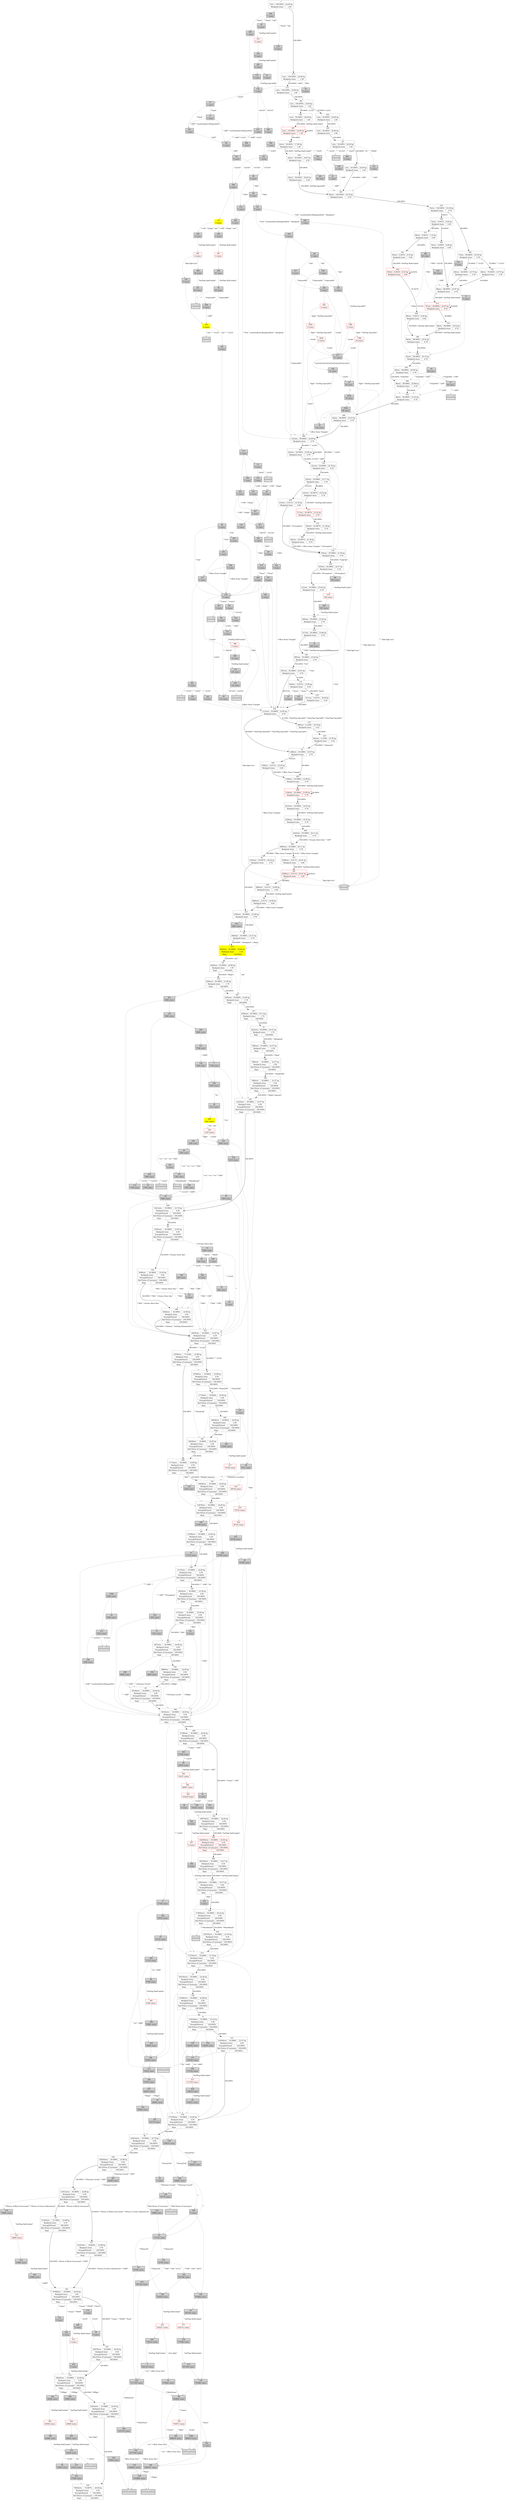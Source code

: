 digraph G {
    1 [shape=record
      ,label="{1|{1stts|100.000%|24.00\ hp}|{Backpack\ items|1.00}}"
      ,URL="https://www.projectaon.org/en/xhtml/lw/03tcok/sect1.htm"
      ,color="/svg/gray"];
    2 [shape=record
      ,label="{2|{18798stts|75.198%|23.98\ hp}|{Backpack\ items|4.59}|{StrengthPotion4|100.000%}|{Red\ Potion\ of\ Laumspur|100.000%}|{Rope|100.000%}}"
      ,URL="https://www.projectaon.org/en/xhtml/lw/03tcok/sect2.htm"
      ,color="/svg/gray"];
    3 [shape=record
      ,label="{3|{2528stts|93.998%|19.25\ hp}|{Backpack\ items|0.79}}"
      ,URL="https://www.projectaon.org/en/xhtml/lw/03tcok/sect3.htm"
      ,color="/svg/gray"];
    4 [shape=record
      ,label="{4|826140\ states}"
      ,URL="https://www.projectaon.org/en/xhtml/lw/03tcok/sect4.htm"
      ,style=filled];
    5 [shape=record
      ,label="{5|{230stts|93.998%|23.17\ hp}|{Backpack\ items|0.79}}"
      ,URL="https://www.projectaon.org/en/xhtml/lw/03tcok/sect5.htm"
      ,color="/svg/gray"];
    6 [shape=record
      ,label="{6|27346\ states}"
      ,URL="https://www.projectaon.org/en/xhtml/lw/03tcok/sect6.htm"
      ,style=filled];
    7 [shape=record
      ,label="{7|1768\ states}"
      ,URL="https://www.projectaon.org/en/xhtml/lw/03tcok/sect7.htm"
      ,style=filled];
    8 [shape=record
      ,label="{8|{42stts|50.000%|20.63\ hp}|{Backpack\ items|0.58}}"
      ,URL="https://www.projectaon.org/en/xhtml/lw/03tcok/sect8.htm"
      ,color="/svg/gray"];
    9 [shape=record
      ,label="{9|0\ states}"
      ,URL="https://www.projectaon.org/en/xhtml/lw/03tcok/sect9.htm"
      ,style=filled
      ,fontcolor="/svg/white"];
    10 [shape=record
       ,label="{10|{4252stts|93.998%|23.41\ hp}|{Backpack\ items|1.79}|{Rope|100.000%}}"
       ,URL="https://www.projectaon.org/en/xhtml/lw/03tcok/sect10.htm"
       ,color="/svg/gray"];
    11 [shape=record
       ,label="{11|{150168stts|93.998%|23.23\ hp}|{Backpack\ items|4.59}|{StrengthPotion4|100.000%}|{Red\ Potion\ of\ Laumspur|100.000%}|{Rope|100.000%}}"
       ,URL="https://www.projectaon.org/en/xhtml/lw/03tcok/sect11.htm"
       ,color="/svg/gray"];
    12 [shape=record
       ,label="{12|3\ states}"
       ,URL="https://www.projectaon.org/en/xhtml/lw/03tcok/sect12.htm"
       ,style=filled
       ,color="/svg/yellow"];
    13 [shape=record
       ,label="{13|{165192stts|93.998%|22.40\ hp}|{Backpack\ items|4.59}|{StrengthPotion4|100.000%}|{Red\ Potion\ of\ Laumspur|100.000%}|{Rope|100.000%}}"
       ,URL="https://www.projectaon.org/en/xhtml/lw/03tcok/sect13.htm"
       ,color="/svg/gray"];
    15 [shape=record
       ,label="{15|6386\ states}"
       ,URL="https://www.projectaon.org/en/xhtml/lw/03tcok/sect15.htm"
       ,style=filled];
    16 [shape=record
       ,label="{16|1768\ states}"
       ,URL="https://www.projectaon.org/en/xhtml/lw/03tcok/sect16.htm"
       ,style=filled];
    17 [shape=record
       ,label="{17|1\ states}"
       ,URL="https://www.projectaon.org/en/xhtml/lw/03tcok/sect17.htm"
       ,style=filled];
    18 [shape=record
       ,label="{18|2298\ states}"
       ,URL="https://www.projectaon.org/en/xhtml/lw/03tcok/sect18.htm"
       ,style=filled];
    19 [shape=record
       ,label="{19|4\ states}"
       ,URL="https://www.projectaon.org/en/xhtml/lw/03tcok/sect19.htm"
       ,style=filled];
    20 [shape=record
       ,label="{20|133812\ states}"
       ,URL="https://www.projectaon.org/en/xhtml/lw/03tcok/sect20.htm"
       ,style=filled];
    21 [shape=record
       ,label="{21|1\ states}"
       ,URL="https://www.projectaon.org/en/xhtml/lw/03tcok/sect21.htm"
       ,style=filled];
    22 [shape=record
       ,label="{22|0\ states}"
       ,URL="https://www.projectaon.org/en/xhtml/lw/03tcok/sect22.htm"
       ,style=filled];
    23 [shape=record
       ,label="{23|0\ states}"
       ,URL="https://www.projectaon.org/en/xhtml/lw/03tcok/sect23.htm"
       ,style=filled];
    24 [shape=record
       ,label="{24|53790\ states}"
       ,URL="https://www.projectaon.org/en/xhtml/lw/03tcok/sect24.htm"
       ,style=filled];
    25 [shape=record
       ,label="{25|144\ states}"
       ,URL="https://www.projectaon.org/en/xhtml/lw/03tcok/sect25.htm"
       ,style=filled];
    26 [shape=record
       ,label="{26|1400\ states}"
       ,URL="https://www.projectaon.org/en/xhtml/lw/03tcok/sect26.htm"
       ,style=filled];
    27 [shape=record
       ,label="{27|84\ states}"
       ,URL="https://www.projectaon.org/en/xhtml/lw/03tcok/sect27.htm"
       ,style=filled];
    28 [shape=record
       ,label="{28|61968\ states}"
       ,URL="https://www.projectaon.org/en/xhtml/lw/03tcok/sect28.htm"
       ,style=filled];
    29 [shape=record
       ,label="{29|{1stts|50.000%|24.00\ hp}|{Backpack\ items|1.00}}"
       ,URL="https://www.projectaon.org/en/xhtml/lw/03tcok/sect29.htm"
       ,color="/svg/gray"];
    30 [shape=record
       ,label="{30|48544\ states}"
       ,URL="https://www.projectaon.org/en/xhtml/lw/03tcok/sect30.htm"
       ,style=filled];
    31 [shape=record
       ,label="{31|13718\ states}"
       ,URL="https://www.projectaon.org/en/xhtml/lw/03tcok/sect31.htm"
       ,style=filled];
    32 [shape=record
       ,label="{32|48\ states}"
       ,URL="https://www.projectaon.org/en/xhtml/lw/03tcok/sect32.htm"
       ,style=filled];
    33 [shape=record
       ,label="{33|88\ states}"
       ,URL="https://www.projectaon.org/en/xhtml/lw/03tcok/sect33.htm"
       ,style=filled];
    34 [shape=record
       ,label="{34|{24024stts|93.998%|24.00\ hp}|{Backpack\ items|3.59}|{StrengthPotion4|100.000%}|{Red\ Potion\ of\ Laumspur|100.000%}|{Rope|100.000%}}"
       ,URL="https://www.projectaon.org/en/xhtml/lw/03tcok/sect34.htm"
       ,color="/svg/gray"];
    35 [shape=record
       ,label="{35|0\ states}"
       ,URL="https://www.projectaon.org/en/xhtml/lw/03tcok/sect35.htm"
       ,style=filled];
    36 [shape=record
       ,label="{36|2412\ states}"
       ,URL="https://www.projectaon.org/en/xhtml/lw/03tcok/sect36.htm"
       ,style=filled];
    37 [shape=record
       ,label="{37|0\ states}"
       ,URL="https://www.projectaon.org/en/xhtml/lw/03tcok/sect37.htm"
       ,style=filled
       ,fontcolor="/svg/white"];
    38 [shape=record
       ,label="{38|{2640stts|93.998%|22.31\ hp}|{Backpack\ items|0.79}}"
       ,URL="https://www.projectaon.org/en/xhtml/lw/03tcok/sect38.htm"
       ,color="/svg/gray"];
    39 [shape=record
       ,label="{39|0\ states}"
       ,URL="https://www.projectaon.org/en/xhtml/lw/03tcok/sect39.htm"
       ,style=filled];
    40 [shape=record
       ,label="{40|0\ states}"
       ,URL="https://www.projectaon.org/en/xhtml/lw/03tcok/sect40.htm"
       ,style=filled];
    41 [shape=record
       ,label="{41|{2104stts|93.987%|20.94\ hp}|{Backpack\ items|0.79}}"
       ,URL="https://www.projectaon.org/en/xhtml/lw/03tcok/sect41.htm"
       ,color="/svg/gray"];
    42 [shape=record
       ,label="{42|1512\ states}"
       ,URL="https://www.projectaon.org/en/xhtml/lw/03tcok/sect42.htm"
       ,style=filled];
    43 [shape=record
       ,label="{43|{1stts|50.000%|24.00\ hp}|{Backpack\ items|1.00}}"
       ,URL="https://www.projectaon.org/en/xhtml/lw/03tcok/sect43.htm"
       ,color="/svg/gray"];
    44 [shape=record
       ,label="{44|{110412stts|93.998%|22.88\ hp}|{Backpack\ items|4.59}|{StrengthPotion4|100.000%}|{Red\ Potion\ of\ Laumspur|100.000%}|{Rope|100.000%}}"
       ,URL="https://www.projectaon.org/en/xhtml/lw/03tcok/sect44.htm"
       ,color="/svg/gray"];
    45 [shape=record
       ,label="{45|{13492stts|93.998%|23.85\ hp}|{Backpack\ items|4.59}|{StrengthPotion4|100.000%}|{Red\ Potion\ of\ Laumspur|100.000%}|{Rope|100.000%}}"
       ,URL="https://www.projectaon.org/en/xhtml/lw/03tcok/sect45.htm"
       ,color="/svg/gray"];
    46 [shape=record
       ,label="{46|{312stts|93.998%|23.05\ hp}|{Backpack\ items|0.79}}"
       ,URL="https://www.projectaon.org/en/xhtml/lw/03tcok/sect46.htm"
       ,color="/svg/gray"];
    47 [shape=record
       ,label="{47|648\ states}"
       ,URL="https://www.projectaon.org/en/xhtml/lw/03tcok/sect47.htm"
       ,style=filled];
    48 [shape=record
       ,label="{48|0\ states}"
       ,URL="https://www.projectaon.org/en/xhtml/lw/03tcok/sect48.htm"
       ,style=filled];
    49 [shape=record
       ,label="{49|3\ states}"
       ,URL="https://www.projectaon.org/en/xhtml/lw/03tcok/sect49.htm"
       ,style=filled];
    50 [shape=record
       ,label="{50|0\ states}"
       ,URL="https://www.projectaon.org/en/xhtml/lw/03tcok/sect50.htm"
       ,style=filled];
    51 [shape=record
       ,label="{51|{17718stts|18.800%|23.99\ hp}|{Backpack\ items|4.59}|{StrengthPotion4|100.000%}|{Red\ Potion\ of\ Laumspur|100.000%}|{Rope|100.000%}}"
       ,URL="https://www.projectaon.org/en/xhtml/lw/03tcok/sect51.htm"
       ,color="/svg/gray"];
    52 [shape=record
       ,label="{52|{1288stts|93.998%|23.97\ hp}|{Backpack\ items|0.79}}"
       ,URL="https://www.projectaon.org/en/xhtml/lw/03tcok/sect52.htm"
       ,color="/svg/gray"];
    53 [shape=record
       ,label="{53|1769\ states}"
       ,URL="https://www.projectaon.org/en/xhtml/lw/03tcok/sect53.htm"
       ,style=filled
       ,fontcolor="/svg/white"];
    55 [shape=record
       ,label="{55|490\ states}"
       ,URL="https://www.projectaon.org/en/xhtml/lw/03tcok/sect55.htm"
       ,style=filled];
    56 [shape=record
       ,label="{56|{164016stts|93.998%|23.78\ hp}|{Backpack\ items|4.59}|{StrengthPotion4|100.000%}|{Red\ Potion\ of\ Laumspur|100.000%}|{Rope|100.000%}}"
       ,URL="https://www.projectaon.org/en/xhtml/lw/03tcok/sect56.htm"
       ,color="/svg/gray"];
    57 [shape=record
       ,label="{57|1\ states}"
       ,URL="https://www.projectaon.org/en/xhtml/lw/03tcok/sect57.htm"
       ,style=filled];
    58 [shape=record
       ,label="{58|16560\ states}"
       ,URL="https://www.projectaon.org/en/xhtml/lw/03tcok/sect58.htm"
       ,style=filled];
    59 [shape=record
       ,label="{59|116\ states}"
       ,URL="https://www.projectaon.org/en/xhtml/lw/03tcok/sect59.htm"
       ,style=filled];
    60 [shape=record
       ,label="{60|{14798stts|93.998%|24.00\ hp}|{Backpack\ items|4.59}|{StrengthPotion4|100.000%}|{Red\ Potion\ of\ Laumspur|100.000%}|{Rope|100.000%}}"
       ,URL="https://www.projectaon.org/en/xhtml/lw/03tcok/sect60.htm"
       ,color="/svg/gray"];
    61 [shape=record
       ,label="{61|2347055\ states}"
       ,URL="https://www.projectaon.org/en/xhtml/lw/03tcok/sect61.htm"
       ,style=filled
       ,fontcolor="/svg/white"];
    62 [shape=record
       ,label="{62|3\ states}"
       ,URL="https://www.projectaon.org/en/xhtml/lw/03tcok/sect62.htm"
       ,style=filled];
    63 [shape=record
       ,label="{63|5096\ states}"
       ,URL="https://www.projectaon.org/en/xhtml/lw/03tcok/sect63.htm"
       ,style=filled];
    64 [shape=record
       ,label="{64|0\ states}"
       ,URL="https://www.projectaon.org/en/xhtml/lw/03tcok/sect64.htm"
       ,style=filled];
    65 [shape=record
       ,label="{65|{25236stts|93.998%|24.00\ hp}|{Backpack\ items|4.59}|{StrengthPotion4|100.000%}|{Red\ Potion\ of\ Laumspur|100.000%}|{Rope|100.000%}}"
       ,URL="https://www.projectaon.org/en/xhtml/lw/03tcok/sect65.htm"
       ,color="/svg/gray"];
    66 [shape=record
       ,label="{66|0\ states}"
       ,URL="https://www.projectaon.org/en/xhtml/lw/03tcok/sect66.htm"
       ,style=filled
       ,fontcolor="/svg/white"];
    67 [shape=record
       ,label="{67|21722\ states}"
       ,URL="https://www.projectaon.org/en/xhtml/lw/03tcok/sect67.htm"
       ,style=filled];
    69 [shape=record
       ,label="{69|829869\ states}"
       ,URL="https://www.projectaon.org/en/xhtml/lw/03tcok/sect69.htm"
       ,style=filled];
    70 [shape=record
       ,label="{70|59\ states}"
       ,URL="https://www.projectaon.org/en/xhtml/lw/03tcok/sect70.htm"
       ,style=filled];
    71 [shape=record
       ,label="{71|0\ states}"
       ,URL="https://www.projectaon.org/en/xhtml/lw/03tcok/sect71.htm"
       ,style=filled];
    72 [shape=record
       ,label="{72|1032\ states}"
       ,URL="https://www.projectaon.org/en/xhtml/lw/03tcok/sect72.htm"
       ,style=filled];
    73 [shape=record
       ,label="{73|3\ states}"
       ,URL="https://www.projectaon.org/en/xhtml/lw/03tcok/sect73.htm"
       ,style=filled];
    74 [shape=record
       ,label="{74|0\ states}"
       ,URL="https://www.projectaon.org/en/xhtml/lw/03tcok/sect74.htm"
       ,style=filled];
    75 [shape=record
       ,label="{75|{967stts|93.998%|23.91\ hp}|{Backpack\ items|0.79}}"
       ,URL="https://www.projectaon.org/en/xhtml/lw/03tcok/sect75.htm"
       ,color="/svg/gray"];
    76 [shape=record
       ,label="{76|{18798stts|18.800%|23.98\ hp}|{Backpack\ items|4.59}|{StrengthPotion4|100.000%}|{Red\ Potion\ of\ Laumspur|100.000%}|{Rope|100.000%}}"
       ,URL="https://www.projectaon.org/en/xhtml/lw/03tcok/sect76.htm"
       ,color="/svg/gray"];
    79 [shape=record
       ,label="{79|{47160stts|75.198%|23.88\ hp}|{Backpack\ items|4.79}|{StrengthPotion4|100.000%}|{Red\ Potion\ of\ Laumspur|100.000%}|{Rope|100.000%}}"
       ,URL="https://www.projectaon.org/en/xhtml/lw/03tcok/sect79.htm"
       ,color="/svg/gray"];
    80 [shape=record
       ,label="{80|4\ states}"
       ,URL="https://www.projectaon.org/en/xhtml/lw/03tcok/sect80.htm"
       ,style=filled];
    81 [shape=record
       ,label="{81|474826\ states}"
       ,URL="https://www.projectaon.org/en/xhtml/lw/03tcok/sect81.htm"
       ,style=filled];
    82 [shape=record
       ,label="{82|2\ states}"
       ,URL="https://www.projectaon.org/en/xhtml/lw/03tcok/sect82.htm"
       ,style=filled];
    84 [shape=record
       ,label="{84|{2880stts|0.011%|18.69\ hp}|{Backpack\ items|0.08}}"
       ,URL="https://www.projectaon.org/en/xhtml/lw/03tcok/sect84.htm"
       ,color="/svg/gray"];
    85 [shape=record
       ,label="{85|4\ states}"
       ,URL="https://www.projectaon.org/en/xhtml/lw/03tcok/sect85.htm"
       ,style=filled];
    86 [shape=record
       ,label="{86|684\ states}"
       ,URL="https://www.projectaon.org/en/xhtml/lw/03tcok/sect86.htm"
       ,style=filled];
    87 [shape=record
       ,label="{87|1400\ states}"
       ,URL="https://www.projectaon.org/en/xhtml/lw/03tcok/sect87.htm"
       ,style=filled];
    91 [shape=record
       ,label="{91|0\ states}"
       ,URL="https://www.projectaon.org/en/xhtml/lw/03tcok/sect91.htm"
       ,style=filled];
    92 [shape=record
       ,label="{92|{4284stts|93.998%|20.80\ hp}|{Backpack\ items|1.79}|{Rope|100.000%}}"
       ,URL="https://www.projectaon.org/en/xhtml/lw/03tcok/sect92.htm"
       ,color="/svg/gray"];
    93 [shape=record
       ,label="{93|0\ states}"
       ,URL="https://www.projectaon.org/en/xhtml/lw/03tcok/sect93.htm"
       ,style=filled
       ,fontcolor="/svg/white"];
    94 [shape=record
       ,label="{94|{223stts|20.000%|23.06\ hp}|{Backpack\ items|0.79}}"
       ,URL="https://www.projectaon.org/en/xhtml/lw/03tcok/sect94.htm"
       ,color="/svg/gray"];
    95 [shape=record
       ,label="{95|2299\ states}"
       ,URL="https://www.projectaon.org/en/xhtml/lw/03tcok/sect95.htm"
       ,style=filled
       ,fontcolor="/svg/white"];
    96 [shape=record
       ,label="{96|0\ states}"
       ,URL="https://www.projectaon.org/en/xhtml/lw/03tcok/sect96.htm"
       ,style=filled];
    97 [shape=record
       ,label="{97|113724\ states}"
       ,URL="https://www.projectaon.org/en/xhtml/lw/03tcok/sect97.htm"
       ,style=filled];
    98 [shape=record
       ,label="{98|0\ states}"
       ,URL="https://www.projectaon.org/en/xhtml/lw/03tcok/sect98.htm"
       ,style=filled];
    100 [shape=record
        ,label="{100|1918880\ states}"
        ,URL="https://www.projectaon.org/en/xhtml/lw/03tcok/sect100.htm"
        ,style=filled];
    101 [shape=record
        ,label="{101|0\ states}"
        ,URL="https://www.projectaon.org/en/xhtml/lw/03tcok/sect101.htm"
        ,style=filled];
    102 [shape=record
        ,label="{102|{8996stts|93.998%|24.00\ hp}|{Backpack\ items|4.59}|{StrengthPotion4|100.000%}|{Red\ Potion\ of\ Laumspur|100.000%}|{Rope|100.000%}}"
        ,URL="https://www.projectaon.org/en/xhtml/lw/03tcok/sect102.htm"
        ,color="/svg/gray"];
    104 [shape=record
        ,label="{104|2017258\ states}"
        ,URL="https://www.projectaon.org/en/xhtml/lw/03tcok/sect104.htm"
        ,style=filled];
    105 [shape=record
        ,label="{105|4\ states}"
        ,URL="https://www.projectaon.org/en/xhtml/lw/03tcok/sect105.htm"
        ,style=filled];
    106 [shape=record
        ,label="{106|1305\ states}"
        ,URL="https://www.projectaon.org/en/xhtml/lw/03tcok/sect106.htm"
        ,color="/svg/red"];
    107 [shape=record
        ,label="{107|0\ states}"
        ,URL="https://www.projectaon.org/en/xhtml/lw/03tcok/sect107.htm"
        ,style=filled];
    108 [shape=record
        ,label="{108|793973\ states}"
        ,URL="https://www.projectaon.org/en/xhtml/lw/03tcok/sect108.htm"
        ,color="/svg/red"];
    109 [shape=record
        ,label="{109|4\ states}"
        ,URL="https://www.projectaon.org/en/xhtml/lw/03tcok/sect109.htm"
        ,style=filled];
    110 [shape=record
        ,label="{110|1968\ states}"
        ,URL="https://www.projectaon.org/en/xhtml/lw/03tcok/sect110.htm"
        ,style=filled];
    111 [shape=record
        ,label="{111|51832\ states}"
        ,URL="https://www.projectaon.org/en/xhtml/lw/03tcok/sect111.htm"
        ,style=filled];
    112 [shape=record
        ,label="{112|{1stts|100.000%|24.00\ hp}|{Backpack\ items|1.00}}"
        ,URL="https://www.projectaon.org/en/xhtml/lw/03tcok/sect112.htm"
        ,color="/svg/gray"];
    113 [shape=record
        ,label="{113|1768\ states}"
        ,URL="https://www.projectaon.org/en/xhtml/lw/03tcok/sect113.htm"
        ,style=filled];
    114 [shape=record
        ,label="{114|{939stts|0.027%|15.90\ hp}|{Backpack\ items|0.39}}"
        ,URL="https://www.projectaon.org/en/xhtml/lw/03tcok/sect114.htm"
        ,color="/svg/gray"];
    115 [shape=record
        ,label="{115|{689stts|0.128%|18.78\ hp}|{Backpack\ items|0.52}}"
        ,URL="https://www.projectaon.org/en/xhtml/lw/03tcok/sect115.htm"
        ,color="/svg/gray"];
    116 [shape=record
        ,label="{116|16968\ states}"
        ,URL="https://www.projectaon.org/en/xhtml/lw/03tcok/sect116.htm"
        ,style=filled];
    117 [shape=record
        ,label="{117|4\ states}"
        ,URL="https://www.projectaon.org/en/xhtml/lw/03tcok/sect117.htm"
        ,style=filled];
    118 [shape=record
        ,label="{118|38808\ states}"
        ,URL="https://www.projectaon.org/en/xhtml/lw/03tcok/sect118.htm"
        ,style=filled];
    119 [shape=record
        ,label="{119|2\ states}"
        ,URL="https://www.projectaon.org/en/xhtml/lw/03tcok/sect119.htm"
        ,style=filled];
    120 [shape=record
        ,label="{120|{10052stts|93.998%|23.50\ hp}|{Backpack\ items|4.59}|{StrengthPotion4|100.000%}|{Red\ Potion\ of\ Laumspur|100.000%}|{Rope|100.000%}}"
        ,URL="https://www.projectaon.org/en/xhtml/lw/03tcok/sect120.htm"
        ,color="/svg/gray"];
    121 [shape=record
        ,label="{121|0\ states}"
        ,URL="https://www.projectaon.org/en/xhtml/lw/03tcok/sect121.htm"
        ,style=filled];
    122 [shape=record
        ,label="{122|0\ states}"
        ,URL="https://www.projectaon.org/en/xhtml/lw/03tcok/sect122.htm"
        ,style=filled];
    124 [shape=record
        ,label="{124|2304\ states}"
        ,URL="https://www.projectaon.org/en/xhtml/lw/03tcok/sect124.htm"
        ,style=filled];
    125 [shape=record
        ,label="{125|4\ states}"
        ,URL="https://www.projectaon.org/en/xhtml/lw/03tcok/sect125.htm"
        ,style=filled];
    126 [shape=record
        ,label="{126|{12224stts|93.998%|23.57\ hp}|{Backpack\ items|4.59}|{StrengthPotion4|100.000%}|{Red\ Potion\ of\ Laumspur|100.000%}|{Rope|100.000%}}"
        ,URL="https://www.projectaon.org/en/xhtml/lw/03tcok/sect126.htm"
        ,color="/svg/gray"];
    127 [shape=record
        ,label="{127|0\ states}"
        ,URL="https://www.projectaon.org/en/xhtml/lw/03tcok/sect127.htm"
        ,style=filled];
    128 [shape=record
        ,label="{128|{157680stts|93.998%|22.88\ hp}|{Backpack\ items|4.59}|{StrengthPotion4|100.000%}|{Red\ Potion\ of\ Laumspur|100.000%}|{Rope|100.000%}}"
        ,URL="https://www.projectaon.org/en/xhtml/lw/03tcok/sect128.htm"
        ,color="/svg/gray"];
    129 [shape=record
        ,label="{129|0\ states}"
        ,URL="https://www.projectaon.org/en/xhtml/lw/03tcok/sect129.htm"
        ,style=filled];
    130 [shape=record
        ,label="{130|791880\ states}"
        ,URL="https://www.projectaon.org/en/xhtml/lw/03tcok/sect130.htm"
        ,style=filled];
    131 [shape=record
        ,label="{131|0\ states}"
        ,URL="https://www.projectaon.org/en/xhtml/lw/03tcok/sect131.htm"
        ,style=filled];
    132 [shape=record
        ,label="{132|{576stts|93.998%|21.95\ hp}|{Backpack\ items|0.79}}"
        ,URL="https://www.projectaon.org/en/xhtml/lw/03tcok/sect132.htm"
        ,color="/svg/gray"];
    133 [shape=record
        ,label="{133|{2084stts|93.998%|21.80\ hp}|{Backpack\ items|1.79}|{Rope|100.000%}}"
        ,URL="https://www.projectaon.org/en/xhtml/lw/03tcok/sect133.htm"
        ,color="/svg/gray"];
    134 [shape=record
        ,label="{134|1\ states}"
        ,URL="https://www.projectaon.org/en/xhtml/lw/03tcok/sect134.htm"
        ,style=filled];
    135 [shape=record
        ,label="{135|1486822\ states}"
        ,URL="https://www.projectaon.org/en/xhtml/lw/03tcok/sect135.htm"
        ,style=filled];
    136 [shape=record
        ,label="{136|3\ states}"
        ,URL="https://www.projectaon.org/en/xhtml/lw/03tcok/sect136.htm"
        ,style=filled
        ,fontcolor="/svg/white"];
    137 [shape=record
        ,label="{137|0\ states}"
        ,URL="https://www.projectaon.org/en/xhtml/lw/03tcok/sect137.htm"
        ,style=filled];
    138 [shape=record
        ,label="{138|2\ states}"
        ,URL="https://www.projectaon.org/en/xhtml/lw/03tcok/sect138.htm"
        ,style=filled];
    139 [shape=record
        ,label="{139|43776\ states}"
        ,URL="https://www.projectaon.org/en/xhtml/lw/03tcok/sect139.htm"
        ,style=filled];
    140 [shape=record
        ,label="{140|80\ states}"
        ,URL="https://www.projectaon.org/en/xhtml/lw/03tcok/sect140.htm"
        ,style=filled];
    141 [shape=record
        ,label="{141|{142656stts|93.998%|23.47\ hp}|{Backpack\ items|4.59}|{StrengthPotion4|100.000%}|{Red\ Potion\ of\ Laumspur|100.000%}|{Rope|100.000%}}"
        ,URL="https://www.projectaon.org/en/xhtml/lw/03tcok/sect141.htm"
        ,color="/svg/gray"];
    142 [shape=record
        ,label="{142|18\ states}"
        ,URL="https://www.projectaon.org/en/xhtml/lw/03tcok/sect142.htm"
        ,style=filled];
    143 [shape=record
        ,label="{143|16561\ states}"
        ,URL="https://www.projectaon.org/en/xhtml/lw/03tcok/sect143.htm"
        ,style=filled
        ,fontcolor="/svg/white"];
    144 [shape=record
        ,label="{144|5\ states}"
        ,URL="https://www.projectaon.org/en/xhtml/lw/03tcok/sect144.htm"
        ,style=filled
        ,fontcolor="/svg/white"];
    145 [shape=record
        ,label="{145|3608\ states}"
        ,URL="https://www.projectaon.org/en/xhtml/lw/03tcok/sect145.htm"
        ,style=filled];
    146 [shape=record
        ,label="{146|{1stts|50.000%|24.00\ hp}|{Backpack\ items|1.00}}"
        ,URL="https://www.projectaon.org/en/xhtml/lw/03tcok/sect146.htm"
        ,color="/svg/gray"];
    148 [shape=record
        ,label="{148|2282523\ states}"
        ,URL="https://www.projectaon.org/en/xhtml/lw/03tcok/sect148.htm"
        ,style=filled
        ,fontcolor="/svg/white"];
    149 [shape=record
        ,label="{149|{72stts|99.999%|23.54\ hp}|{Backpack\ items|0.79}}"
        ,URL="https://www.projectaon.org/en/xhtml/lw/03tcok/sect149.htm"
        ,color="/svg/gray"];
    150 [shape=record
        ,label="{150|{13718stts|93.998%|24.00\ hp}|{Backpack\ items|4.59}|{StrengthPotion4|100.000%}|{Red\ Potion\ of\ Laumspur|100.000%}|{Rope|100.000%}}"
        ,URL="https://www.projectaon.org/en/xhtml/lw/03tcok/sect150.htm"
        ,color="/svg/gray"];
    151 [shape=record
        ,label="{151|65\ states}"
        ,URL="https://www.projectaon.org/en/xhtml/lw/03tcok/sect151.htm"
        ,style=filled];
    152 [shape=record
        ,label="{152|53790\ states}"
        ,URL="https://www.projectaon.org/en/xhtml/lw/03tcok/sect152.htm"
        ,style=filled];
    153 [shape=record
        ,label="{153|117\ states}"
        ,URL="https://www.projectaon.org/en/xhtml/lw/03tcok/sect153.htm"
        ,style=filled
        ,fontcolor="/svg/white"];
    154 [shape=record
        ,label="{154|1400\ states}"
        ,URL="https://www.projectaon.org/en/xhtml/lw/03tcok/sect154.htm"
        ,style=filled];
    155 [shape=record
        ,label="{155|0\ states}"
        ,URL="https://www.projectaon.org/en/xhtml/lw/03tcok/sect155.htm"
        ,style=filled
        ,color="/svg/yellow"];
    157 [shape=record
        ,label="{157|{41952stts|18.800%|23.88\ hp}|{Backpack\ items|3.79}|{StrengthPotion4|100.000%}|{Red\ Potion\ of\ Laumspur|100.000%}|{Rope|100.000%}}"
        ,URL="https://www.projectaon.org/en/xhtml/lw/03tcok/sect157.htm"
        ,color="/svg/gray"];
    158 [shape=record
        ,label="{158|{73stts|0.001%|9.00\ hp}|{Backpack\ items|0.00}}"
        ,URL="https://www.projectaon.org/en/xhtml/lw/03tcok/sect158.htm"
        ,color="/svg/gray"];
    159 [shape=record
        ,label="{159|142656\ states}"
        ,URL="https://www.projectaon.org/en/xhtml/lw/03tcok/sect159.htm"
        ,style=filled];
    160 [shape=record
        ,label="{160|1\ states}"
        ,URL="https://www.projectaon.org/en/xhtml/lw/03tcok/sect160.htm"
        ,style=filled];
    162 [shape=record
        ,label="{162|3\ states}"
        ,URL="https://www.projectaon.org/en/xhtml/lw/03tcok/sect162.htm"
        ,style=filled];
    163 [shape=record
        ,label="{163|2640\ states}"
        ,URL="https://www.projectaon.org/en/xhtml/lw/03tcok/sect163.htm"
        ,style=filled];
    165 [shape=record
        ,label="{165|{70stts|0.000%|4.00\ hp}|{Backpack\ items|0.00}}"
        ,URL="https://www.projectaon.org/en/xhtml/lw/03tcok/sect165.htm"
        ,color="/svg/gray"];
    166 [shape=record
        ,label="{166|55306\ states}"
        ,URL="https://www.projectaon.org/en/xhtml/lw/03tcok/sect166.htm"
        ,style=filled];
    167 [shape=record
        ,label="{167|4\ states}"
        ,URL="https://www.projectaon.org/en/xhtml/lw/03tcok/sect167.htm"
        ,style=filled];
    168 [shape=record
        ,label="{168|14798\ states}"
        ,URL="https://www.projectaon.org/en/xhtml/lw/03tcok/sect168.htm"
        ,style=filled];
    169 [shape=record
        ,label="{169|{1198stts|0.011%|23.24\ hp}|{Backpack\ items|0.08}}"
        ,URL="https://www.projectaon.org/en/xhtml/lw/03tcok/sect169.htm"
        ,color="/svg/gray"];
    170 [shape=record
        ,label="{170|150169\ states}"
        ,URL="https://www.projectaon.org/en/xhtml/lw/03tcok/sect170.htm"
        ,style=filled];
    172 [shape=record
        ,label="{172|0\ states}"
        ,URL="https://www.projectaon.org/en/xhtml/lw/03tcok/sect172.htm"
        ,style=filled];
    173 [shape=record
        ,label="{173|{58284stts|93.998%|24.00\ hp}|{Backpack\ items|3.59}|{StrengthPotion4|100.000%}|{Red\ Potion\ of\ Laumspur|100.000%}|{Rope|100.000%}}"
        ,URL="https://www.projectaon.org/en/xhtml/lw/03tcok/sect173.htm"
        ,color="/svg/gray"];
    174 [shape=record
        ,label="{174|132\ states}"
        ,URL="https://www.projectaon.org/en/xhtml/lw/03tcok/sect174.htm"
        ,style=filled];
    175 [shape=record
        ,label="{175|22465\ states}"
        ,URL="https://www.projectaon.org/en/xhtml/lw/03tcok/sect175.htm"
        ,style=filled
        ,fontcolor="/svg/white"];
    176 [shape=record
        ,label="{176|{241stts|93.998%|22.76\ hp}|{Backpack\ items|0.79}}"
        ,URL="https://www.projectaon.org/en/xhtml/lw/03tcok/sect176.htm"
        ,color="/svg/gray"];
    178 [shape=record
        ,label="{178|4\ states}"
        ,URL="https://www.projectaon.org/en/xhtml/lw/03tcok/sect178.htm"
        ,style=filled];
    179 [shape=record
        ,label="{179|0\ states}"
        ,URL="https://www.projectaon.org/en/xhtml/lw/03tcok/sect179.htm"
        ,style=filled];
    181 [shape=record
        ,label="{181|507180\ states}"
        ,URL="https://www.projectaon.org/en/xhtml/lw/03tcok/sect181.htm"
        ,style=filled];
    182 [shape=record
        ,label="{182|{995stts|93.998%|23.83\ hp}|{Backpack\ items|0.79}}"
        ,URL="https://www.projectaon.org/en/xhtml/lw/03tcok/sect182.htm"
        ,color="/svg/gray"];
    183 [shape=record
        ,label="{183|27346\ states}"
        ,URL="https://www.projectaon.org/en/xhtml/lw/03tcok/sect183.htm"
        ,style=filled];
    184 [shape=record
        ,label="{184|0\ states}"
        ,URL="https://www.projectaon.org/en/xhtml/lw/03tcok/sect184.htm"
        ,style=filled];
    185 [shape=record
        ,label="{185|0\ states}"
        ,URL="https://www.projectaon.org/en/xhtml/lw/03tcok/sect185.htm"
        ,style=filled];
    186 [shape=record
        ,label="{186|{96stts|99.998%|18.22\ hp}|{Backpack\ items|0.79}}"
        ,URL="https://www.projectaon.org/en/xhtml/lw/03tcok/sect186.htm"
        ,color="/svg/gray"];
    187 [shape=record
        ,label="{187|1392\ states}"
        ,URL="https://www.projectaon.org/en/xhtml/lw/03tcok/sect187.htm"
        ,style=filled];
    188 [shape=record
        ,label="{188|1\ states}"
        ,URL="https://www.projectaon.org/en/xhtml/lw/03tcok/sect188.htm"
        ,style=filled];
    189 [shape=record
        ,label="{189|0\ states}"
        ,URL="https://www.projectaon.org/en/xhtml/lw/03tcok/sect189.htm"
        ,style=filled];
    190 [shape=record
        ,label="{190|{88stts|99.998%|20.05\ hp}|{Backpack\ items|0.79}}"
        ,URL="https://www.projectaon.org/en/xhtml/lw/03tcok/sect190.htm"
        ,color="/svg/gray"];
    191 [shape=record
        ,label="{191|0\ states}"
        ,URL="https://www.projectaon.org/en/xhtml/lw/03tcok/sect191.htm"
        ,style=filled];
    192 [shape=record
        ,label="{192|{156504stts|93.998%|23.88\ hp}|{Backpack\ items|4.59}|{StrengthPotion4|100.000%}|{Red\ Potion\ of\ Laumspur|100.000%}|{Rope|100.000%}}"
        ,URL="https://www.projectaon.org/en/xhtml/lw/03tcok/sect192.htm"
        ,color="/svg/gray"];
    193 [shape=record
        ,label="{193|0\ states}"
        ,URL="https://www.projectaon.org/en/xhtml/lw/03tcok/sect193.htm"
        ,style=filled];
    194 [shape=record
        ,label="{194|648\ states}"
        ,URL="https://www.projectaon.org/en/xhtml/lw/03tcok/sect194.htm"
        ,style=filled];
    195 [shape=record
        ,label="{195|1\ states}"
        ,URL="https://www.projectaon.org/en/xhtml/lw/03tcok/sect195.htm"
        ,style=filled];
    196 [shape=record
        ,label="{196|2298\ states}"
        ,URL="https://www.projectaon.org/en/xhtml/lw/03tcok/sect196.htm"
        ,style=filled];
    197 [shape=record
        ,label="{197|0\ states}"
        ,URL="https://www.projectaon.org/en/xhtml/lw/03tcok/sect197.htm"
        ,style=filled];
    198 [shape=record
        ,label="{198|899477\ states}"
        ,URL="https://www.projectaon.org/en/xhtml/lw/03tcok/sect198.htm"
        ,style=filled
        ,fontcolor="/svg/white"];
    199 [shape=record
        ,label="{199|3\ states}"
        ,URL="https://www.projectaon.org/en/xhtml/lw/03tcok/sect199.htm"
        ,style=filled];
    201 [shape=record
        ,label="{201|2068\ states}"
        ,URL="https://www.projectaon.org/en/xhtml/lw/03tcok/sect201.htm"
        ,style=filled];
    202 [shape=record
        ,label="{202|0\ states}"
        ,URL="https://www.projectaon.org/en/xhtml/lw/03tcok/sect202.htm"
        ,style=filled];
    203 [shape=record
        ,label="{203|45176\ states}"
        ,URL="https://www.projectaon.org/en/xhtml/lw/03tcok/sect203.htm"
        ,style=filled];
    204 [shape=record
        ,label="{204|1\ states}"
        ,URL="https://www.projectaon.org/en/xhtml/lw/03tcok/sect204.htm"
        ,style=filled];
    205 [shape=record
        ,label="{205|83\ states}"
        ,URL="https://www.projectaon.org/en/xhtml/lw/03tcok/sect205.htm"
        ,style=filled
        ,fontcolor="/svg/white"];
    206 [shape=record
        ,label="{206|{27346stts|93.998%|24.00\ hp}|{Backpack\ items|4.59}|{StrengthPotion4|100.000%}|{Red\ Potion\ of\ Laumspur|100.000%}|{Rope|100.000%}}"
        ,URL="https://www.projectaon.org/en/xhtml/lw/03tcok/sect206.htm"
        ,color="/svg/gray"];
    207 [shape=record
        ,label="{207|4\ states}"
        ,URL="https://www.projectaon.org/en/xhtml/lw/03tcok/sect207.htm"
        ,style=filled];
    209 [shape=record
        ,label="{209|0\ states}"
        ,URL="https://www.projectaon.org/en/xhtml/lw/03tcok/sect209.htm"
        ,style=filled];
    210 [shape=record
        ,label="{210|{239316stts|93.998%|19.37\ hp}|{Backpack\ items|4.59}|{StrengthPotion4|100.000%}|{Red\ Potion\ of\ Laumspur|100.000%}|{Rope|100.000%}}"
        ,URL="https://www.projectaon.org/en/xhtml/lw/03tcok/sect210.htm"
        ,color="/svg/gray"];
    211 [shape=record
        ,label="{211|2502\ states}"
        ,URL="https://www.projectaon.org/en/xhtml/lw/03tcok/sect211.htm"
        ,style=filled];
    212 [shape=record
        ,label="{212|3\ states}"
        ,URL="https://www.projectaon.org/en/xhtml/lw/03tcok/sect212.htm"
        ,style=filled];
    213 [shape=record
        ,label="{213|43332\ states}"
        ,URL="https://www.projectaon.org/en/xhtml/lw/03tcok/sect213.htm"
        ,style=filled];
    214 [shape=record
        ,label="{214|0\ states}"
        ,URL="https://www.projectaon.org/en/xhtml/lw/03tcok/sect214.htm"
        ,style=filled];
    215 [shape=record
        ,label="{215|{172704stts|93.998%|21.78\ hp}|{Backpack\ items|4.59}|{StrengthPotion4|100.000%}|{Red\ Potion\ of\ Laumspur|100.000%}|{Rope|100.000%}}"
        ,URL="https://www.projectaon.org/en/xhtml/lw/03tcok/sect215.htm"
        ,color="/svg/gray"];
    216 [shape=record
        ,label="{216|{76stts|100.000%|23.20\ hp}|{Backpack\ items|0.79}}"
        ,URL="https://www.projectaon.org/en/xhtml/lw/03tcok/sect216.htm"
        ,color="/svg/gray"];
    217 [shape=record
        ,label="{217|1769\ states}"
        ,URL="https://www.projectaon.org/en/xhtml/lw/03tcok/sect217.htm"
        ,style=filled];
    218 [shape=record
        ,label="{218|{643stts|0.128%|19.78\ hp}|{Backpack\ items|0.52}}"
        ,URL="https://www.projectaon.org/en/xhtml/lw/03tcok/sect218.htm"
        ,color="/svg/gray"];
    219 [shape=record
        ,label="{219|156504\ states}"
        ,URL="https://www.projectaon.org/en/xhtml/lw/03tcok/sect219.htm"
        ,style=filled];
    220 [shape=record
        ,label="{220|{1stts|50.000%|24.00\ hp}|{Backpack\ items|1.00}}"
        ,URL="https://www.projectaon.org/en/xhtml/lw/03tcok/sect220.htm"
        ,color="/svg/gray"];
    221 [shape=record
        ,label="{221|{2760stts|93.998%|21.69\ hp}|{Backpack\ items|0.79}}"
        ,URL="https://www.projectaon.org/en/xhtml/lw/03tcok/sect221.htm"
        ,color="/svg/gray"];
    222 [shape=record
        ,label="{222|0\ states}"
        ,URL="https://www.projectaon.org/en/xhtml/lw/03tcok/sect222.htm"
        ,style=filled];
    223 [shape=record
        ,label="{223|3\ states}"
        ,URL="https://www.projectaon.org/en/xhtml/lw/03tcok/sect223.htm"
        ,style=filled];
    224 [shape=record
        ,label="{224|24530\ states}"
        ,URL="https://www.projectaon.org/en/xhtml/lw/03tcok/sect224.htm"
        ,style=filled];
    226 [shape=record
        ,label="{226|0\ states}"
        ,URL="https://www.projectaon.org/en/xhtml/lw/03tcok/sect226.htm"
        ,style=filled];
    227 [shape=record
        ,label="{227|{9872stts|93.998%|24.00\ hp}|{Backpack\ items|4.59}|{StrengthPotion4|100.000%}|{Red\ Potion\ of\ Laumspur|100.000%}|{Rope|100.000%}}"
        ,URL="https://www.projectaon.org/en/xhtml/lw/03tcok/sect227.htm"
        ,color="/svg/gray"];
    228 [shape=record
        ,label="{228|0\ states}"
        ,URL="https://www.projectaon.org/en/xhtml/lw/03tcok/sect228.htm"
        ,style=filled];
    229 [shape=record
        ,label="{229|{545stts|93.998%|22.57\ hp}|{Backpack\ items|0.79}}"
        ,URL="https://www.projectaon.org/en/xhtml/lw/03tcok/sect229.htm"
        ,color="/svg/gray"];
    230 [shape=record
        ,label="{230|39960\ states}"
        ,URL="https://www.projectaon.org/en/xhtml/lw/03tcok/sect230.htm"
        ,style=filled];
    231 [shape=record
        ,label="{231|0\ states}"
        ,URL="https://www.projectaon.org/en/xhtml/lw/03tcok/sect231.htm"
        ,style=filled];
    232 [shape=record
        ,label="{232|1\ states}"
        ,URL="https://www.projectaon.org/en/xhtml/lw/03tcok/sect232.htm"
        ,style=filled];
    234 [shape=record
        ,label="{234|142656\ states}"
        ,URL="https://www.projectaon.org/en/xhtml/lw/03tcok/sect234.htm"
        ,style=filled];
    235 [shape=record
        ,label="{235|{1112stts|93.998%|23.95\ hp}|{Backpack\ items|0.79}}"
        ,URL="https://www.projectaon.org/en/xhtml/lw/03tcok/sect235.htm"
        ,color="/svg/gray"];
    236 [shape=record
        ,label="{236|{172692stts|93.998%|20.23\ hp}|{Backpack\ items|4.59}|{StrengthPotion4|100.000%}|{Red\ Potion\ of\ Laumspur|100.000%}|{Rope|100.000%}}"
        ,URL="https://www.projectaon.org/en/xhtml/lw/03tcok/sect236.htm"
        ,color="/svg/gray"];
    237 [shape=record
        ,label="{237|{4405stts|93.998%|22.80\ hp}|{Backpack\ items|1.79}|{Rope|100.000%}}"
        ,URL="https://www.projectaon.org/en/xhtml/lw/03tcok/sect237.htm"
        ,style=filled
        ,color="/svg/yellow"];
    238 [shape=record
        ,label="{238|4\ states}"
        ,URL="https://www.projectaon.org/en/xhtml/lw/03tcok/sect238.htm"
        ,style=filled];
    239 [shape=record
        ,label="{239|24493\ states}"
        ,URL="https://www.projectaon.org/en/xhtml/lw/03tcok/sect239.htm"
        ,style=filled
        ,fontcolor="/svg/white"];
    240 [shape=record
        ,label="{240|{82stts|99.998%|22.23\ hp}|{Backpack\ items|0.79}}"
        ,URL="https://www.projectaon.org/en/xhtml/lw/03tcok/sect240.htm"
        ,color="/svg/gray"];
    242 [shape=record
        ,label="{242|2200\ states}"
        ,URL="https://www.projectaon.org/en/xhtml/lw/03tcok/sect242.htm"
        ,style=filled];
    243 [shape=record
        ,label="{243|0\ states}"
        ,URL="https://www.projectaon.org/en/xhtml/lw/03tcok/sect243.htm"
        ,style=filled];
    244 [shape=record
        ,label="{244|14798\ states}"
        ,URL="https://www.projectaon.org/en/xhtml/lw/03tcok/sect244.htm"
        ,style=filled];
    245 [shape=record
        ,label="{245|0\ states}"
        ,URL="https://www.projectaon.org/en/xhtml/lw/03tcok/sect245.htm"
        ,style=filled];
    246 [shape=record
        ,label="{246|{14212stts|93.998%|23.74\ hp}|{Backpack\ items|4.59}|{StrengthPotion4|100.000%}|{Red\ Potion\ of\ Laumspur|100.000%}|{Rope|100.000%}}"
        ,URL="https://www.projectaon.org/en/xhtml/lw/03tcok/sect246.htm"
        ,color="/svg/gray"];
    247 [shape=record
        ,label="{247|48544\ states}"
        ,URL="https://www.projectaon.org/en/xhtml/lw/03tcok/sect247.htm"
        ,style=filled];
    248 [shape=record
        ,label="{248|0\ states}"
        ,URL="https://www.projectaon.org/en/xhtml/lw/03tcok/sect248.htm"
        ,style=filled
        ,fontcolor="/svg/white"];
    249 [shape=record
        ,label="{249|1247476\ states}"
        ,URL="https://www.projectaon.org/en/xhtml/lw/03tcok/sect249.htm"
        ,style=filled];
    251 [shape=record
        ,label="{251|1\ states}"
        ,URL="https://www.projectaon.org/en/xhtml/lw/03tcok/sect251.htm"
        ,style=filled];
    252 [shape=record
        ,label="{252|57288\ states}"
        ,URL="https://www.projectaon.org/en/xhtml/lw/03tcok/sect252.htm"
        ,style=filled];
    253 [shape=record
        ,label="{253|5\ states}"
        ,URL="https://www.projectaon.org/en/xhtml/lw/03tcok/sect253.htm"
        ,style=filled
        ,fontcolor="/svg/white"];
    254 [shape=record
        ,label="{254|{171528stts|93.998%|23.64\ hp}|{Backpack\ items|4.59}|{StrengthPotion4|100.000%}|{Red\ Potion\ of\ Laumspur|100.000%}|{Rope|100.000%}}"
        ,URL="https://www.projectaon.org/en/xhtml/lw/03tcok/sect254.htm"
        ,color="/svg/gray"];
    255 [shape=record
        ,label="{255|0\ states}"
        ,URL="https://www.projectaon.org/en/xhtml/lw/03tcok/sect255.htm"
        ,style=filled];
    256 [shape=record
        ,label="{256|1868\ states}"
        ,URL="https://www.projectaon.org/en/xhtml/lw/03tcok/sect256.htm"
        ,style=filled];
    257 [shape=record
        ,label="{257|4\ states}"
        ,URL="https://www.projectaon.org/en/xhtml/lw/03tcok/sect257.htm"
        ,style=filled];
    258 [shape=record
        ,label="{258|1385\ states}"
        ,URL="https://www.projectaon.org/en/xhtml/lw/03tcok/sect258.htm"
        ,style=filled];
    261 [shape=record
        ,label="{261|{16638stts|18.800%|24.00\ hp}|{Backpack\ items|4.59}|{StrengthPotion4|100.000%}|{Red\ Potion\ of\ Laumspur|100.000%}|{Rope|100.000%}}"
        ,URL="https://www.projectaon.org/en/xhtml/lw/03tcok/sect261.htm"
        ,color="/svg/gray"];
    262 [shape=record
        ,label="{262|84\ states}"
        ,URL="https://www.projectaon.org/en/xhtml/lw/03tcok/sect262.htm"
        ,style=filled];
    263 [shape=record
        ,label="{263|0\ states}"
        ,URL="https://www.projectaon.org/en/xhtml/lw/03tcok/sect263.htm"
        ,color="/svg/red"];
    264 [shape=record
        ,label="{264|{15878stts|93.998%|24.00\ hp}|{Backpack\ items|4.59}|{StrengthPotion4|100.000%}|{Red\ Potion\ of\ Laumspur|100.000%}|{Rope|100.000%}}"
        ,URL="https://www.projectaon.org/en/xhtml/lw/03tcok/sect264.htm"
        ,color="/svg/gray"];
    266 [shape=record
        ,label="{266|0\ states}"
        ,URL="https://www.projectaon.org/en/xhtml/lw/03tcok/sect266.htm"
        ,style=filled];
    267 [shape=record
        ,label="{267|48408\ states}"
        ,URL="https://www.projectaon.org/en/xhtml/lw/03tcok/sect267.htm"
        ,style=filled];
    269 [shape=record
        ,label="{269|{840stts|93.998%|23.44\ hp}|{Backpack\ items|0.79}}"
        ,URL="https://www.projectaon.org/en/xhtml/lw/03tcok/sect269.htm"
        ,color="/svg/gray"];
    271 [shape=record
        ,label="{271|{88stts|0.001%|7.33\ hp}|{Backpack\ items|0.00}}"
        ,URL="https://www.projectaon.org/en/xhtml/lw/03tcok/sect271.htm"
        ,color="/svg/gray"];
    272 [shape=record
        ,label="{272|62496\ states}"
        ,URL="https://www.projectaon.org/en/xhtml/lw/03tcok/sect272.htm"
        ,style=filled];
    273 [shape=record
        ,label="{273|{1stts|100.000%|24.00\ hp}|{Backpack\ items|1.00}}"
        ,URL="https://www.projectaon.org/en/xhtml/lw/03tcok/sect273.htm"
        ,color="/svg/gray"];
    274 [shape=record
        ,label="{274|{9716stts|93.998%|24.00\ hp}|{Backpack\ items|4.59}|{StrengthPotion4|100.000%}|{Red\ Potion\ of\ Laumspur|100.000%}|{Rope|100.000%}}"
        ,URL="https://www.projectaon.org/en/xhtml/lw/03tcok/sect274.htm"
        ,color="/svg/gray"];
    275 [shape=record
        ,label="{275|4\ states}"
        ,URL="https://www.projectaon.org/en/xhtml/lw/03tcok/sect275.htm"
        ,style=filled];
    276 [shape=record
        ,label="{276|164016\ states}"
        ,URL="https://www.projectaon.org/en/xhtml/lw/03tcok/sect276.htm"
        ,style=filled];
    277 [shape=record
        ,label="{277|51\ states}"
        ,URL="https://www.projectaon.org/en/xhtml/lw/03tcok/sect277.htm"
        ,style=filled];
    278 [shape=record
        ,label="{278|2412\ states}"
        ,URL="https://www.projectaon.org/en/xhtml/lw/03tcok/sect278.htm"
        ,style=filled];
    279 [shape=record
        ,label="{279|{911stts|0.027%|16.90\ hp}|{Backpack\ items|0.39}}"
        ,URL="https://www.projectaon.org/en/xhtml/lw/03tcok/sect279.htm"
        ,color="/svg/gray"];
    280 [shape=record
        ,label="{280|{2432stts|93.998%|20.11\ hp}|{Backpack\ items|0.79}}"
        ,URL="https://www.projectaon.org/en/xhtml/lw/03tcok/sect280.htm"
        ,color="/svg/gray"];
    281 [shape=record
        ,label="{281|42\ states}"
        ,URL="https://www.projectaon.org/en/xhtml/lw/03tcok/sect281.htm"
        ,style=filled];
    282 [shape=record
        ,label="{282|899476\ states}"
        ,URL="https://www.projectaon.org/en/xhtml/lw/03tcok/sect282.htm"
        ,style=filled];
    283 [shape=record
        ,label="{283|1868\ states}"
        ,URL="https://www.projectaon.org/en/xhtml/lw/03tcok/sect283.htm"
        ,style=filled];
    284 [shape=record
        ,label="{284|{235stts|99.998%|22.69\ hp}|{Backpack\ items|0.79}}"
        ,URL="https://www.projectaon.org/en/xhtml/lw/03tcok/sect284.htm"
        ,color="/svg/gray"];
    285 [shape=record
        ,label="{285|{16638stts|18.800%|24.00\ hp}|{Backpack\ items|4.59}|{StrengthPotion4|100.000%}|{Red\ Potion\ of\ Laumspur|100.000%}|{Rope|100.000%}}"
        ,URL="https://www.projectaon.org/en/xhtml/lw/03tcok/sect285.htm"
        ,color="/svg/gray"];
    286 [shape=record
        ,label="{286|{68stts|30.000%|23.75\ hp}|{Backpack\ items|0.79}}"
        ,URL="https://www.projectaon.org/en/xhtml/lw/03tcok/sect286.htm"
        ,color="/svg/gray"];
    287 [shape=record
        ,label="{287|0\ states}"
        ,URL="https://www.projectaon.org/en/xhtml/lw/03tcok/sect287.htm"
        ,style=filled];
    288 [shape=record
        ,label="{288|1\ states}"
        ,URL="https://www.projectaon.org/en/xhtml/lw/03tcok/sect288.htm"
        ,style=filled];
    290 [shape=record
        ,label="{290|{17718stts|93.998%|23.99\ hp}|{Backpack\ items|4.59}|{StrengthPotion4|100.000%}|{Red\ Potion\ of\ Laumspur|100.000%}|{Rope|100.000%}}"
        ,URL="https://www.projectaon.org/en/xhtml/lw/03tcok/sect290.htm"
        ,color="/svg/gray"];
    291 [shape=record
        ,label="{291|{1stts|100.000%|24.00\ hp}|{Backpack\ items|1.00}}"
        ,URL="https://www.projectaon.org/en/xhtml/lw/03tcok/sect291.htm"
        ,color="/svg/gray"];
    292 [shape=record
        ,label="{292|476460\ states}"
        ,URL="https://www.projectaon.org/en/xhtml/lw/03tcok/sect292.htm"
        ,style=filled];
    293 [shape=record
        ,label="{293|4\ states}"
        ,URL="https://www.projectaon.org/en/xhtml/lw/03tcok/sect293.htm"
        ,style=filled];
    294 [shape=record
        ,label="{294|1441\ states}"
        ,URL="https://www.projectaon.org/en/xhtml/lw/03tcok/sect294.htm"
        ,style=filled
        ,color="/svg/yellow"];
    295 [shape=record
        ,label="{295|{216stts|0.011%|10.35\ hp}|{Backpack\ items|0.08}}"
        ,URL="https://www.projectaon.org/en/xhtml/lw/03tcok/sect295.htm"
        ,color="/svg/gray"];
    297 [shape=record
        ,label="{297|{4556stts|93.998%|22.80\ hp}|{Backpack\ items|1.79}|{Rope|100.000%}}"
        ,URL="https://www.projectaon.org/en/xhtml/lw/03tcok/sect297.htm"
        ,color="/svg/gray"];
    298 [shape=record
        ,label="{298|0\ states}"
        ,URL="https://www.projectaon.org/en/xhtml/lw/03tcok/sect298.htm"
        ,style=filled];
    299 [shape=record
        ,label="{299|8996\ states}"
        ,URL="https://www.projectaon.org/en/xhtml/lw/03tcok/sect299.htm"
        ,style=filled];
    300 [shape=record
        ,label="{300|4\ states}"
        ,URL="https://www.projectaon.org/en/xhtml/lw/03tcok/sect300.htm"
        ,style=filled];
    301 [shape=record
        ,label="{301|{67668stts|93.998%|24.00\ hp}|{Backpack\ items|3.59}|{StrengthPotion4|100.000%}|{Red\ Potion\ of\ Laumspur|100.000%}|{Rope|100.000%}}"
        ,URL="https://www.projectaon.org/en/xhtml/lw/03tcok/sect301.htm"
        ,color="/svg/gray"];
    302 [shape=record
        ,label="{302|0\ states}"
        ,URL="https://www.projectaon.org/en/xhtml/lw/03tcok/sect302.htm"
        ,style=filled];
    303 [shape=record
        ,label="{303|{6386stts|93.998%|23.92\ hp}|{Backpack\ items|4.59}|{StrengthPotion4|100.000%}|{Red\ Potion\ of\ Laumspur|100.000%}|{Rope|100.000%}}"
        ,URL="https://www.projectaon.org/en/xhtml/lw/03tcok/sect303.htm"
        ,color="/svg/gray"];
    305 [shape=record
        ,label="{305|{44stts|50.000%|19.67\ hp}|{Backpack\ items|0.58}}"
        ,URL="https://www.projectaon.org/en/xhtml/lw/03tcok/sect305.htm"
        ,color="/svg/gray"];
    306 [shape=record
        ,label="{306|{30162stts|93.998%|24.00\ hp}|{Backpack\ items|4.59}|{StrengthPotion4|100.000%}|{Red\ Potion\ of\ Laumspur|100.000%}|{Rope|100.000%}}"
        ,URL="https://www.projectaon.org/en/xhtml/lw/03tcok/sect306.htm"
        ,color="/svg/gray"];
    307 [shape=record
        ,label="{307|4\ states}"
        ,URL="https://www.projectaon.org/en/xhtml/lw/03tcok/sect307.htm"
        ,style=filled];
    308 [shape=record
        ,label="{308|{6026stts|93.998%|23.96\ hp}|{Backpack\ items|4.59}|{StrengthPotion4|100.000%}|{Red\ Potion\ of\ Laumspur|100.000%}|{Rope|100.000%}}"
        ,URL="https://www.projectaon.org/en/xhtml/lw/03tcok/sect308.htm"
        ,color="/svg/gray"];
    309 [shape=record
        ,label="{309|{302stts|93.987%|21.28\ hp}|{Backpack\ items|0.79}}"
        ,URL="https://www.projectaon.org/en/xhtml/lw/03tcok/sect309.htm"
        ,color="/svg/gray"];
    310 [shape=record
        ,label="{310|1032\ states}"
        ,URL="https://www.projectaon.org/en/xhtml/lw/03tcok/sect310.htm"
        ,style=filled];
    312 [shape=record
        ,label="{312|0\ states}"
        ,URL="https://www.projectaon.org/en/xhtml/lw/03tcok/sect312.htm"
        ,style=filled
        ,fontcolor="/svg/white"];
    313 [shape=record
        ,label="{313|827340\ states}"
        ,URL="https://www.projectaon.org/en/xhtml/lw/03tcok/sect313.htm"
        ,style=filled];
    314 [shape=record
        ,label="{314|{86stts|99.998%|21.63\ hp}|{Backpack\ items|0.79}}"
        ,URL="https://www.projectaon.org/en/xhtml/lw/03tcok/sect314.htm"
        ,color="/svg/gray"];
    315 [shape=record
        ,label="{315|0\ states}"
        ,URL="https://www.projectaon.org/en/xhtml/lw/03tcok/sect315.htm"
        ,style=filled];
    316 [shape=record
        ,label="{316|0\ states}"
        ,URL="https://www.projectaon.org/en/xhtml/lw/03tcok/sect316.htm"
        ,style=filled];
    317 [shape=record
        ,label="{317|{4456stts|93.998%|23.15\ hp}|{Backpack\ items|1.79}|{Rope|100.000%}}"
        ,URL="https://www.projectaon.org/en/xhtml/lw/03tcok/sect317.htm"
        ,color="/svg/gray"];
    318 [shape=record
        ,label="{318|0\ states}"
        ,URL="https://www.projectaon.org/en/xhtml/lw/03tcok/sect318.htm"
        ,style=filled];
    319 [shape=record
        ,label="{319|507180\ states}"
        ,URL="https://www.projectaon.org/en/xhtml/lw/03tcok/sect319.htm"
        ,style=filled];
    320 [shape=record
        ,label="{320|{92stts|99.998%|19.15\ hp}|{Backpack\ items|0.79}}"
        ,URL="https://www.projectaon.org/en/xhtml/lw/03tcok/sect320.htm"
        ,color="/svg/gray"];
    321 [shape=record
        ,label="{321|4\ states}"
        ,URL="https://www.projectaon.org/en/xhtml/lw/03tcok/sect321.htm"
        ,style=filled];
    322 [shape=record
        ,label="{322|124\ states}"
        ,URL="https://www.projectaon.org/en/xhtml/lw/03tcok/sect322.htm"
        ,style=filled];
    323 [shape=record
        ,label="{323|{19878stts|93.998%|23.97\ hp}|{Backpack\ items|4.59}|{StrengthPotion4|100.000%}|{Red\ Potion\ of\ Laumspur|100.000%}|{Rope|100.000%}}"
        ,URL="https://www.projectaon.org/en/xhtml/lw/03tcok/sect323.htm"
        ,color="/svg/gray"];
    324 [shape=record
        ,label="{324|35064\ states}"
        ,URL="https://www.projectaon.org/en/xhtml/lw/03tcok/sect324.htm"
        ,style=filled];
    325 [shape=record
        ,label="{325|{80stts|100.000%|22.78\ hp}|{Backpack\ items|0.79}}"
        ,URL="https://www.projectaon.org/en/xhtml/lw/03tcok/sect325.htm"
        ,color="/svg/gray"];
    326 [shape=record
        ,label="{326|0\ states}"
        ,URL="https://www.projectaon.org/en/xhtml/lw/03tcok/sect326.htm"
        ,style=filled];
    327 [shape=record
        ,label="{327|4\ states}"
        ,URL="https://www.projectaon.org/en/xhtml/lw/03tcok/sect327.htm"
        ,style=filled];
    328 [shape=record
        ,label="{328|11516\ states}"
        ,URL="https://www.projectaon.org/en/xhtml/lw/03tcok/sect328.htm"
        ,style=filled];
    329 [shape=record
        ,label="{329|2\ states}"
        ,URL="https://www.projectaon.org/en/xhtml/lw/03tcok/sect329.htm"
        ,style=filled];
    330 [shape=record
        ,label="{330|1804557\ states}"
        ,URL="https://www.projectaon.org/en/xhtml/lw/03tcok/sect330.htm"
        ,style=filled];
    331 [shape=record
        ,label="{331|1\ states}"
        ,URL="https://www.projectaon.org/en/xhtml/lw/03tcok/sect331.htm"
        ,style=filled];
    332 [shape=record
        ,label="{332|1317293\ states}"
        ,URL="https://www.projectaon.org/en/xhtml/lw/03tcok/sect332.htm"
        ,style=filled];
    333 [shape=record
        ,label="{333|{68stts|70.000%|23.75\ hp}|{Backpack\ items|0.79}}"
        ,URL="https://www.projectaon.org/en/xhtml/lw/03tcok/sect333.htm"
        ,color="/svg/gray"];
    334 [shape=record
        ,label="{334|8996\ states}"
        ,URL="https://www.projectaon.org/en/xhtml/lw/03tcok/sect334.htm"
        ,style=filled];
    335 [shape=record
        ,label="{335|{517stts|93.998%|23.68\ hp}|{Backpack\ items|0.79}}"
        ,URL="https://www.projectaon.org/en/xhtml/lw/03tcok/sect335.htm"
        ,color="/svg/gray"];
    336 [shape=record
        ,label="{336|51930\ states}"
        ,URL="https://www.projectaon.org/en/xhtml/lw/03tcok/sect336.htm"
        ,style=filled];
    337 [shape=record
        ,label="{337|0\ states}"
        ,URL="https://www.projectaon.org/en/xhtml/lw/03tcok/sect337.htm"
        ,style=filled];
    338 [shape=record
        ,label="{338|1408\ states}"
        ,URL="https://www.projectaon.org/en/xhtml/lw/03tcok/sect338.htm"
        ,style=filled];
    339 [shape=record
        ,label="{339|63\ states}"
        ,URL="https://www.projectaon.org/en/xhtml/lw/03tcok/sect339.htm"
        ,style=filled
        ,fontcolor="/svg/white"];
    340 [shape=record
        ,label="{340|21888\ states}"
        ,URL="https://www.projectaon.org/en/xhtml/lw/03tcok/sect340.htm"
        ,style=filled];
    341 [shape=record
        ,label="{341|{16638stts|93.998%|24.00\ hp}|{Backpack\ items|4.59}|{StrengthPotion4|100.000%}|{Red\ Potion\ of\ Laumspur|100.000%}|{Rope|100.000%}}"
        ,URL="https://www.projectaon.org/en/xhtml/lw/03tcok/sect341.htm"
        ,color="/svg/gray"];
    342 [shape=record
        ,label="{342|3\ states}"
        ,URL="https://www.projectaon.org/en/xhtml/lw/03tcok/sect342.htm"
        ,style=filled];
    344 [shape=record
        ,label="{344|{4864stts|93.998%|20.11\ hp}|{Backpack\ items|0.79}}"
        ,URL="https://www.projectaon.org/en/xhtml/lw/03tcok/sect344.htm"
        ,color="/svg/gray"];
    345 [shape=record
        ,label="{345|{165192stts|93.998%|21.05\ hp}|{Backpack\ items|4.59}|{StrengthPotion4|100.000%}|{Red\ Potion\ of\ Laumspur|100.000%}|{Rope|100.000%}}"
        ,URL="https://www.projectaon.org/en/xhtml/lw/03tcok/sect345.htm"
        ,color="/svg/gray"];
    346 [shape=record
        ,label="{346|1\ states}"
        ,URL="https://www.projectaon.org/en/xhtml/lw/03tcok/sect346.htm"
        ,style=filled];
    347 [shape=record
        ,label="{347|{62976stts|93.998%|24.00\ hp}|{Backpack\ items|3.59}|{StrengthPotion4|100.000%}|{Red\ Potion\ of\ Laumspur|100.000%}|{Rope|100.000%}}"
        ,URL="https://www.projectaon.org/en/xhtml/lw/03tcok/sect347.htm"
        ,color="/svg/gray"];
    348 [shape=record
        ,label="{348|{88stts|99.998%|20.89\ hp}|{Backpack\ items|0.79}}"
        ,URL="https://www.projectaon.org/en/xhtml/lw/03tcok/sect348.htm"
        ,color="/svg/gray"];
    349 [shape=record
        ,label="{349|148992\ states}"
        ,URL="https://www.projectaon.org/en/xhtml/lw/03tcok/sect349.htm"
        ,style=filled];
    350 [shape=record
        ,label="{350|{76620stts|74.887%|24.00\ hp}|{Backpack\ items|3.59}|{StrengthPotion4|100.000%}|{Red\ Potion\ of\ Laumspur|100.000%}|{Rope|100.000%}}"
        ,URL="https://www.projectaon.org/en/xhtml/lw/03tcok/sect350.htm"
        ,color="/svg/gray"];
    360 [shape=record
        ,label="{263b|0\ states}"
        ,URL="https://www.projectaon.org/en/xhtml/lw/03tcok/sect263b.htm"
        ,color="/svg/red"];
    361 [shape=record
        ,label="{263b|0\ states}"
        ,URL="https://www.projectaon.org/en/xhtml/lw/03tcok/sect263b.htm"
        ,color="/svg/red"];
    362 [shape=record
        ,label="{138b|3\ states}"
        ,URL="https://www.projectaon.org/en/xhtml/lw/03tcok/sect138b.htm"
        ,color="/svg/red"];
    363 [shape=record
        ,label="{138b|38\ states}"
        ,URL="https://www.projectaon.org/en/xhtml/lw/03tcok/sect138b.htm"
        ,color="/svg/red"];
    364 [shape=record
        ,label="{032b|76\ states}"
        ,URL="https://www.projectaon.org/en/xhtml/lw/03tcok/sect032b.htm"
        ,style=filled];
    365 [shape=record
        ,label="{032b|96\ states}"
        ,URL="https://www.projectaon.org/en/xhtml/lw/03tcok/sect032b.htm"
        ,style=filled];
    366 [shape=record
        ,label="{108b|899476\ states}"
        ,URL="https://www.projectaon.org/en/xhtml/lw/03tcok/sect108b.htm"
        ,style=filled];
    367 [shape=record
        ,label="{150b|2298\ states}"
        ,URL="https://www.projectaon.org/en/xhtml/lw/03tcok/sect150b.htm"
        ,style=filled];
    368 [shape=record
        ,label="{10b|{7480stts|93.998%|23.57\ hp}|{Backpack\ items|2.59}|{Rope|100.000%}}"
        ,URL="https://www.projectaon.org/en/xhtml/lw/03tcok/sect10b.htm"
        ,color="/svg/gray"];
    369 [shape=record
        ,label="{10b|{7480stts|93.998%|23.57\ hp}|{Backpack\ items|3.59}|{Red\ Potion\ of\ Laumspur|100.000%}|{Rope|100.000%}}"
        ,URL="https://www.projectaon.org/en/xhtml/lw/03tcok/sect10b.htm"
        ,color="/svg/gray"];
    370 [shape=record
        ,label="{10b|{7480stts|93.998%|23.57\ hp}|{Backpack\ items|3.59}|{StrengthPotion4|100.000%}|{Red\ Potion\ of\ Laumspur|100.000%}|{Rope|100.000%}}"
        ,URL="https://www.projectaon.org/en/xhtml/lw/03tcok/sect10b.htm"
        ,color="/svg/gray"];
    14 [shape=record
       ,label="{14|{216stts|93.987%|23.52\ hp}|{Backpack\ items|0.79}}"
       ,URL="https://www.projectaon.org/en/xhtml/lw/03tcok/sect14.htm"
       ,color="/svg/gray"];
    371 [shape=record
        ,label="{371|{217stts|93.987%|23.52\ hp}|{Backpack\ items|0.79}}"
        ,URL="https://www.projectaon.org/en/xhtml/lw/03tcok/sect371.htm"
        ,color="/svg/red"];
    372 [shape=record
        ,label="{372|{302stts|93.987%|21.28\ hp}|{Backpack\ items|0.79}}"
        ,URL="https://www.projectaon.org/en/xhtml/lw/03tcok/sect372.htm"
        ,color="/svg/gray"];
    68 [shape=record
       ,label="{68|{86stts|99.999%|23.87\ hp}|{Backpack\ items|0.79}}"
       ,URL="https://www.projectaon.org/en/xhtml/lw/03tcok/sect68.htm"
       ,color="/svg/gray"];
    373 [shape=record
        ,label="{373|{87stts|99.999%|23.87\ hp}|{Backpack\ items|0.79}}"
        ,URL="https://www.projectaon.org/en/xhtml/lw/03tcok/sect373.htm"
        ,color="/svg/red"];
    374 [shape=record
        ,label="{374|{96stts|99.998%|18.22\ hp}|{Backpack\ items|0.79}}"
        ,URL="https://www.projectaon.org/en/xhtml/lw/03tcok/sect374.htm"
        ,color="/svg/gray"];
    78 [shape=record
       ,label="{78|0\ states}"
       ,URL="https://www.projectaon.org/en/xhtml/lw/03tcok/sect78.htm"
       ,style=filled];
    375 [shape=record
        ,label="{375|0\ states}"
        ,URL="https://www.projectaon.org/en/xhtml/lw/03tcok/sect375.htm"
        ,color="/svg/red"];
    376 [shape=record
        ,label="{376|0\ states}"
        ,URL="https://www.projectaon.org/en/xhtml/lw/03tcok/sect376.htm"
        ,style=filled];
    83 [shape=record
       ,label="{83|445740\ states}"
       ,URL="https://www.projectaon.org/en/xhtml/lw/03tcok/sect83.htm"
       ,style=filled];
    377 [shape=record
        ,label="{377|445741\ states}"
        ,URL="https://www.projectaon.org/en/xhtml/lw/03tcok/sect377.htm"
        ,color="/svg/red"];
    378 [shape=record
        ,label="{378|737280\ states}"
        ,URL="https://www.projectaon.org/en/xhtml/lw/03tcok/sect378.htm"
        ,style=filled];
    88 [shape=record
       ,label="{88|545\ states}"
       ,URL="https://www.projectaon.org/en/xhtml/lw/03tcok/sect88.htm"
       ,style=filled];
    379 [shape=record
        ,label="{379|546\ states}"
        ,URL="https://www.projectaon.org/en/xhtml/lw/03tcok/sect379.htm"
        ,color="/svg/red"];
    380 [shape=record
        ,label="{380|545\ states}"
        ,URL="https://www.projectaon.org/en/xhtml/lw/03tcok/sect380.htm"
        ,style=filled];
    89 [shape=record
       ,label="{89|24530\ states}"
       ,URL="https://www.projectaon.org/en/xhtml/lw/03tcok/sect89.htm"
       ,style=filled];
    381 [shape=record
        ,label="{381|24531\ states}"
        ,URL="https://www.projectaon.org/en/xhtml/lw/03tcok/sect381.htm"
        ,color="/svg/red"];
    382 [shape=record
        ,label="{382|88897\ states}"
        ,URL="https://www.projectaon.org/en/xhtml/lw/03tcok/sect382.htm"
        ,color="/svg/red"];
    383 [shape=record
        ,label="{383|103229\ states}"
        ,URL="https://www.projectaon.org/en/xhtml/lw/03tcok/sect383.htm"
        ,color="/svg/red"];
    384 [shape=record
        ,label="{384|104252\ states}"
        ,URL="https://www.projectaon.org/en/xhtml/lw/03tcok/sect384.htm"
        ,style=filled];
    99 [shape=record
       ,label="{99|9788\ states}"
       ,URL="https://www.projectaon.org/en/xhtml/lw/03tcok/sect99.htm"
       ,style=filled];
    385 [shape=record
        ,label="{385|9789\ states}"
        ,URL="https://www.projectaon.org/en/xhtml/lw/03tcok/sect385.htm"
        ,color="/svg/red"];
    386 [shape=record
        ,label="{386|25992\ states}"
        ,URL="https://www.projectaon.org/en/xhtml/lw/03tcok/sect386.htm"
        ,style=filled];
    103 [shape=record
        ,label="{103|{1stts|50.000%|24.00\ hp}|{Backpack\ items|1.00}}"
        ,URL="https://www.projectaon.org/en/xhtml/lw/03tcok/sect103.htm"
        ,color="/svg/gray"];
    387 [shape=record
        ,label="{387|{2stts|50.000%|24.00\ hp}|{Backpack\ items|1.00}}"
        ,URL="https://www.projectaon.org/en/xhtml/lw/03tcok/sect387.htm"
        ,color="/svg/red"];
    388 [shape=record
        ,label="{388|{24stts|50.000%|17.99\ hp}|{Backpack\ items|1.00}}"
        ,URL="https://www.projectaon.org/en/xhtml/lw/03tcok/sect388.htm"
        ,color="/svg/gray"];
    123 [shape=record
        ,label="{123|4\ states}"
        ,URL="https://www.projectaon.org/en/xhtml/lw/03tcok/sect123.htm"
        ,style=filled];
    389 [shape=record
        ,label="{389|5\ states}"
        ,URL="https://www.projectaon.org/en/xhtml/lw/03tcok/sect389.htm"
        ,color="/svg/red"];
    390 [shape=record
        ,label="{390|74\ states}"
        ,URL="https://www.projectaon.org/en/xhtml/lw/03tcok/sect390.htm"
        ,style=filled];
    147 [shape=record
        ,label="{147|{2568stts|0.011%|20.91\ hp}|{Backpack\ items|0.08}}"
        ,URL="https://www.projectaon.org/en/xhtml/lw/03tcok/sect147.htm"
        ,color="/svg/gray"];
    391 [shape=record
        ,label="{391|{2569stts|0.011%|20.91\ hp}|{Backpack\ items|0.08}}"
        ,URL="https://www.projectaon.org/en/xhtml/lw/03tcok/sect391.htm"
        ,color="/svg/red"];
    392 [shape=record
        ,label="{392|{2880stts|0.011%|18.69\ hp}|{Backpack\ items|0.08}}"
        ,URL="https://www.projectaon.org/en/xhtml/lw/03tcok/sect392.htm"
        ,color="/svg/gray"];
    161 [shape=record
        ,label="{161|{189726stts|93.998%|24.00\ hp}|{Backpack\ items|4.59}|{StrengthPotion4|100.000%}|{Red\ Potion\ of\ Laumspur|100.000%}|{Rope|100.000%}}"
        ,URL="https://www.projectaon.org/en/xhtml/lw/03tcok/sect161.htm"
        ,color="/svg/gray"];
    393 [shape=record
        ,label="{393|{162385stts|93.998%|24.00\ hp}|{Backpack\ items|4.59}|{StrengthPotion4|100.000%}|{Red\ Potion\ of\ Laumspur|100.000%}|{Rope|100.000%}}"
        ,URL="https://www.projectaon.org/en/xhtml/lw/03tcok/sect393.htm"
        ,color="/svg/red"];
    394 [shape=record
        ,label="{394|{180180stts|93.998%|19.37\ hp}|{Backpack\ items|4.59}|{StrengthPotion4|100.000%}|{Red\ Potion\ of\ Laumspur|100.000%}|{Rope|100.000%}}"
        ,URL="https://www.projectaon.org/en/xhtml/lw/03tcok/sect394.htm"
        ,color="/svg/gray"];
    164 [shape=record
        ,label="{164|29568\ states}"
        ,URL="https://www.projectaon.org/en/xhtml/lw/03tcok/sect164.htm"
        ,style=filled];
    395 [shape=record
        ,label="{395|29569\ states}"
        ,URL="https://www.projectaon.org/en/xhtml/lw/03tcok/sect395.htm"
        ,color="/svg/red"];
    396 [shape=record
        ,label="{396|62496\ states}"
        ,URL="https://www.projectaon.org/en/xhtml/lw/03tcok/sect396.htm"
        ,style=filled];
    180 [shape=record
        ,label="{180|3\ states}"
        ,URL="https://www.projectaon.org/en/xhtml/lw/03tcok/sect180.htm"
        ,style=filled];
    397 [shape=record
        ,label="{397|4\ states}"
        ,URL="https://www.projectaon.org/en/xhtml/lw/03tcok/sect397.htm"
        ,color="/svg/red"];
    398 [shape=record
        ,label="{398|33\ states}"
        ,URL="https://www.projectaon.org/en/xhtml/lw/03tcok/sect398.htm"
        ,style=filled];
    200 [shape=record
        ,label="{200|29568\ states}"
        ,URL="https://www.projectaon.org/en/xhtml/lw/03tcok/sect200.htm"
        ,style=filled];
    399 [shape=record
        ,label="{399|29569\ states}"
        ,URL="https://www.projectaon.org/en/xhtml/lw/03tcok/sect399.htm"
        ,color="/svg/red"];
    400 [shape=record
        ,label="{400|46932\ states}"
        ,URL="https://www.projectaon.org/en/xhtml/lw/03tcok/sect400.htm"
        ,style=filled];
    208 [shape=record
        ,label="{208|530250\ states}"
        ,URL="https://www.projectaon.org/en/xhtml/lw/03tcok/sect208.htm"
        ,style=filled];
    401 [shape=record
        ,label="{401|530251\ states}"
        ,URL="https://www.projectaon.org/en/xhtml/lw/03tcok/sect401.htm"
        ,color="/svg/red"];
    402 [shape=record
        ,label="{402|732914\ states}"
        ,URL="https://www.projectaon.org/en/xhtml/lw/03tcok/sect402.htm"
        ,style=filled];
    241 [shape=record
        ,label="{241|{84stts|0.001%|8.33\ hp}|{Backpack\ items|0.00}}"
        ,URL="https://www.projectaon.org/en/xhtml/lw/03tcok/sect241.htm"
        ,color="/svg/gray"];
    403 [shape=record
        ,label="{403|{85stts|0.001%|8.33\ hp}|{Backpack\ items|0.00}}"
        ,URL="https://www.projectaon.org/en/xhtml/lw/03tcok/sect403.htm"
        ,color="/svg/red"];
    404 [shape=record
        ,label="{404|{96stts|0.001%|6.30\ hp}|{Backpack\ items|0.00}}"
        ,URL="https://www.projectaon.org/en/xhtml/lw/03tcok/sect404.htm"
        ,color="/svg/gray"];
    259 [shape=record
        ,label="{259|3\ states}"
        ,URL="https://www.projectaon.org/en/xhtml/lw/03tcok/sect259.htm"
        ,style=filled];
    405 [shape=record
        ,label="{405|4\ states}"
        ,URL="https://www.projectaon.org/en/xhtml/lw/03tcok/sect405.htm"
        ,color="/svg/red"];
    406 [shape=record
        ,label="{406|36\ states}"
        ,URL="https://www.projectaon.org/en/xhtml/lw/03tcok/sect406.htm"
        ,style=filled];
    260 [shape=record
        ,label="{260|0\ states}"
        ,URL="https://www.projectaon.org/en/xhtml/lw/03tcok/sect260.htm"
        ,style=filled];
    407 [shape=record
        ,label="{407|0\ states}"
        ,URL="https://www.projectaon.org/en/xhtml/lw/03tcok/sect407.htm"
        ,color="/svg/red"];
    408 [shape=record
        ,label="{408|0\ states}"
        ,URL="https://www.projectaon.org/en/xhtml/lw/03tcok/sect408.htm"
        ,style=filled];
    265 [shape=record
        ,label="{265|{1198stts|93.998%|23.99\ hp}|{Backpack\ items|0.79}}"
        ,URL="https://www.projectaon.org/en/xhtml/lw/03tcok/sect265.htm"
        ,color="/svg/gray"];
    409 [shape=record
        ,label="{409|{1199stts|93.998%|23.99\ hp}|{Backpack\ items|0.79}}"
        ,URL="https://www.projectaon.org/en/xhtml/lw/03tcok/sect409.htm"
        ,color="/svg/red"];
    410 [shape=record
        ,label="{410|{2414stts|93.998%|19.25\ hp}|{Backpack\ items|0.79}}"
        ,URL="https://www.projectaon.org/en/xhtml/lw/03tcok/sect410.htm"
        ,color="/svg/gray"];
    270 [shape=record
        ,label="{270|18984\ states}"
        ,URL="https://www.projectaon.org/en/xhtml/lw/03tcok/sect270.htm"
        ,style=filled];
    411 [shape=record
        ,label="{411|18985\ states}"
        ,URL="https://www.projectaon.org/en/xhtml/lw/03tcok/sect411.htm"
        ,color="/svg/red"];
    412 [shape=record
        ,label="{412|21888\ states}"
        ,URL="https://www.projectaon.org/en/xhtml/lw/03tcok/sect412.htm"
        ,style=filled];
    296 [shape=record
        ,label="{296|0\ states}"
        ,URL="https://www.projectaon.org/en/xhtml/lw/03tcok/sect296.htm"
        ,style=filled];
    413 [shape=record
        ,label="{413|0\ states}"
        ,URL="https://www.projectaon.org/en/xhtml/lw/03tcok/sect413.htm"
        ,color="/svg/red"];
    414 [shape=record
        ,label="{414|0\ states}"
        ,URL="https://www.projectaon.org/en/xhtml/lw/03tcok/sect414.htm"
        ,style=filled];
    304 [shape=record
        ,label="{304|112728\ states}"
        ,URL="https://www.projectaon.org/en/xhtml/lw/03tcok/sect304.htm"
        ,style=filled];
    415 [shape=record
        ,label="{415|112729\ states}"
        ,URL="https://www.projectaon.org/en/xhtml/lw/03tcok/sect415.htm"
        ,color="/svg/red"];
    416 [shape=record
        ,label="{416|119016\ states}"
        ,URL="https://www.projectaon.org/en/xhtml/lw/03tcok/sect416.htm"
        ,style=filled];
    343 [shape=record
        ,label="{343|15558\ states}"
        ,URL="https://www.projectaon.org/en/xhtml/lw/03tcok/sect343.htm"
        ,style=filled];
    417 [shape=record
        ,label="{417|15559\ states}"
        ,URL="https://www.projectaon.org/en/xhtml/lw/03tcok/sect417.htm"
        ,color="/svg/red"];
    418 [shape=record
        ,label="{418|38729\ states}"
        ,URL="https://www.projectaon.org/en/xhtml/lw/03tcok/sect418.htm"
        ,color="/svg/red"];
    419 [shape=record
        ,label="{419|39745\ states}"
        ,URL="https://www.projectaon.org/en/xhtml/lw/03tcok/sect419.htm"
        ,color="/svg/red"];
    420 [shape=record
        ,label="{420|39745\ states}"
        ,URL="https://www.projectaon.org/en/xhtml/lw/03tcok/sect420.htm"
        ,color="/svg/red"];
    421 [shape=record
        ,label="{421|39744\ states}"
        ,URL="https://www.projectaon.org/en/xhtml/lw/03tcok/sect421.htm"
        ,style=filled];
    1 -> 160 [color="/svg/darkgray"
             ,label=""];
    2 -> 76 [color="/svg/darkgray"
            ,label=""];
    3 -> 344 [color="/svg/darkgray"
             ,label=""];
    4 -> 332 [color="/svg/darkgray"
             ,label=" \"+w\" \"+Blue Stone Disc\""];
    5 -> 132 [color="/svg/darkgray"
             ,label=""];
    6 -> 166 [color="/svg/darkgray"
             ,label=""];
    6 -> 224 [color="/svg/darkgray"
             ,label=""];
    7 -> 145 [color="/svg/darkgray"
             ,label=""];
    7 -> 242 [color="/svg/darkgray"
             ,label=""];
    11 -> 159 [color="/svg/darkgray"
              ,label=""];
    11 -> 234 [color="/svg/darkgray"
              ,label=""];
    12 -> 180 [color="/svg/darkgray"
              ,label=" \"+3M\" \"+Rope\" \"eat\""];
    12 -> 259 [color="/svg/darkgray"
              ,label=" \"+3M\" \"+Rope\" \"eat\""];
    13 -> 254 [color="/svg/darkgray"
              ,label=""];
    15 -> 86 [color="/svg/darkgray"
             ,label=" \"?w||?w\""];
    15 -> 185 [color="/svg/darkgray"
              ,label=" \"?MoM\""];
    15 -> 323 [color="/svg/darkgray"
              ,label=" \"\""];
    16 -> 63 [color="/svg/darkgray"
             ,label=""];
    17 -> 62 [color="/svg/darkgray"
             ,label=" \"-3HP\" \"LoseItemKind [WeaponSlot]\""];
    17 -> 251 [color="/svg/darkgray"
              ,label=" \"-3HP\" \"LoseItemKind [WeaponSlot]\""];
    18 -> 95 [color="/svg/darkgray"
             ,label=""];
    18 -> 211 [color="/svg/darkgray"
              ,label=""];
    19 -> 307 [color="/svg/darkgray"
              ,label=""];
    19 -> 327 [color="/svg/darkgray"
              ,label=""];
    20 -> 254 [color="/svg/darkgray"
              ,label=""];
    21 -> 325 [color="/svg/darkgray"
              ,label=" \"-3HP\""];
    22 -> 323 [color="/svg/darkgray"
              ,label=""];
    23 -> 235 [color="/svg/darkgray"
              ,label=""];
    24 -> 332 [color="/svg/darkgray"
              ,label=""];
    25 -> 284 [color="/svg/darkgray"
              ,label=" \"+Blue Stone Triangle\""];
    26 -> 63 [color="/svg/darkgray"
             ,label=" \"+w\" \"+w\" \"+w\" \"!?6th\""];
    26 -> 187 [color="/svg/darkgray"
              ,label=" \"+w\" \"+w\" \"+w\" \"!?6th\""];
    26 -> 231 [color="/svg/darkgray"
              ,label=" \"+w\" \"+w\" \"+w\" \"?6th\""];
    27 -> 205 [color="/svg/darkgray"
              ,label=" \"\" \"-2HP\""];
    27 -> 314 [color="/svg/darkgray"
              ,label=" \"\" \"-2HP\""];
    28 -> 210 [color="/svg/darkgray"
              ,label=""];
    28 -> 215 [color="/svg/darkgray"
              ,label=""];
    29 -> 121 [color="/svg/darkgray"
              ,label=" \"?MoM\""];
    29 -> 226 [color="/svg/darkgray"
              ,label=" \"\" \"r(1/2)\""];
    29 -> 266 [color="/svg/darkgray"
              ,label=" \"\" \"r(2/5)\""];
    29 -> 312 [color="/svg/darkgray"
              ,label=" \"\" \"r(1/10)\""];
    30 -> 203 [color="/svg/darkgray"
              ,label=""];
    30 -> 276 [color="/svg/darkgray"
              ,label=""];
    31 -> 150 [color="/svg/darkgray"
              ,label=""];
    31 -> 306 [color="/svg/darkgray"
              ,label=""];
    32 -> 66 [color="/svg/darkgray"
             ,label=" \"\" \"fake fight loss\""];
    32 -> 364 [color="/svg/darkgray"
              ,label=" \"\""];
    33 -> 27 [color="/svg/darkgray"
             ,label=" \"!?trk||?6th\" \"-1HP\""];
    33 -> 314 [color="/svg/darkgray"
              ,label=" \"!?trk||?6th\" \"-1HP\""];
    33 -> 348 [color="/svg/darkgray"
              ,label=" \"?trk||?6th\" \"-1HP\""];
    35 -> 291 [color="/svg/darkgray"
              ,label=""];
    36 -> 124 [color="/svg/darkgray"
              ,label=" \"\""];
    36 -> 264 [color="/svg/darkgray"
              ,label=" \"?6th\""];
    36 -> 341 [color="/svg/darkgray"
              ,label=" \"?6th&&lvl Guardian\""];
    39 -> 173 [color="/svg/darkgray"
              ,label=""];
    40 -> 125 [color="/svg/darkgray"
              ,label=" \"!?trk\""];
    40 -> 184 [color="/svg/darkgray"
              ,label=" \"!?trk\""];
    40 -> 255 [color="/svg/darkgray"
              ,label=" \"?trk\""];
    42 -> 145 [color="/svg/darkgray"
              ,label=""];
    42 -> 294 [color="/svg/darkgray"
              ,label=""];
    44 -> 270 [color="/svg/darkgray"
              ,label=" \"!?Potion of Black Graveweed\" \"!?Potion of Green Gallowbrush\""];
    45 -> 15 [color="/svg/darkgray"
             ,label=" \"!?Ornate Silver Key\""];
    47 -> 323 [color="/svg/darkgray"
              ,label=""];
    48 -> 215 [color="/svg/darkgray"
              ,label=""];
    48 -> 260 [color="/svg/darkgray"
              ,label=""];
    49 -> 199 [color="/svg/darkgray"
              ,label=" \"!?trk\" \"LoseItemKind [BackpackSlot]\" \"-Backpack\""];
    49 -> 284 [color="/svg/darkgray"
              ,label=" \"!?trk\" \"LoseItemKind [BackpackSlot]\" \"-Backpack\""];
    49 -> 342 [color="/svg/darkgray"
              ,label=" \"?trk\" \"LoseItemKind [BackpackSlot]\" \"-Backpack\""];
    50 -> 139 [color="/svg/darkgray"
              ,label=" \"?Glowing Crystal\""];
    50 -> 189 [color="/svg/darkgray"
              ,label=" \"\""];
    51 -> 261 [color="/svg/darkgray"
              ,label=""];
    55 -> 182 [color="/svg/darkgray"
              ,label=" \"-5HP\" \"SetFlag PermanentSkillReduction2\""];
    57 -> 17 [color="/svg/darkgray"
             ,label=" \"?heal\""];
    57 -> 251 [color="/svg/darkgray"
              ,label=" \"!?heal\""];
    58 -> 252 [color="/svg/darkgray"
              ,label=""];
    59 -> 235 [color="/svg/darkgray"
              ,label=" \"+Blue Stone Triangle\""];
    60 -> 31 [color="/svg/darkgray"
             ,label=""];
    60 -> 306 [color="/svg/darkgray"
              ,label=""];
    62 -> 167 [color="/svg/darkgray"
              ,label=" \"-3HP\""];
    63 -> 246 [color="/svg/darkgray"
              ,label=""];
    63 -> 323 [color="/svg/darkgray"
              ,label=""];
    64 -> 275 [color="/svg/darkgray"
              ,label=""];
    64 -> 321 [color="/svg/darkgray"
              ,label=""];
    67 -> 166 [color="/svg/darkgray"
              ,label=""];
    67 -> 328 [color="/svg/darkgray"
              ,label=" \"?Rope\""];
    69 -> 108 [color="/svg/darkgray"
              ,label=" \"!?camo\""];
    69 -> 198 [color="/svg/darkgray"
              ,label=" \"!?camo\""];
    69 -> 222 [color="/svg/darkgray"
              ,label=" \"?camo\""];
    70 -> 209 [color="/svg/darkgray"
              ,label=" \"f:Special04\""];
    70 -> 339 [color="/svg/darkgray"
              ,label=" \"\""];
    71 -> 320 [color="/svg/darkgray"
              ,label=""];
    72 -> 227 [color="/svg/darkgray"
              ,label=""];
    73 -> 119 [color="/svg/darkgray"
              ,label=" \"r(4/5)\""];
    73 -> 136 [color="/svg/darkgray"
              ,label=" \"r(1/5)\""];
    74 -> 48 [color="/svg/darkgray"
             ,label=" \"r(1/2)\""];
    74 -> 287 [color="/svg/darkgray"
              ,label=" \"r(1/2)\""];
    76 -> 137 [color="/svg/darkgray"
              ,label=" \"!?hunt||?ak\""];
    76 -> 261 [color="/svg/darkgray"
              ,label=" \"!?hunt||?ak\""];
    78 -> 375 [color="/svg/darkgray"
              ,label=" \"SetFlag HadCombat\""];
    80 -> 59 [color="/svg/darkgray"
             ,label=" \"r(4/5)\""];
    80 -> 123 [color="/svg/darkgray"
              ,label=" \"r(1/5)\""];
    81 -> 69 [color="/svg/darkgray"
             ,label=""];
    81 -> 198 [color="/svg/darkgray"
              ,label=""];
    82 -> 107 [color="/svg/darkgray"
              ,label=" \"!?ak\""];
    82 -> 138 [color="/svg/darkgray"
              ,label=" \"!?ak\""];
    82 -> 329 [color="/svg/darkgray"
              ,label=" \"?ak\""];
    83 -> 377 [color="/svg/darkgray"
              ,label=" \"SetFlag HadCombat\""];
    85 -> 49 [color="/svg/darkgray"
             ,label=" \"!?6th\""];
    85 -> 98 [color="/svg/darkgray"
             ,label=" \"?6th\""];
    85 -> 212 [color="/svg/darkgray"
              ,label=" \"!?6th\""];
    86 -> 47 [color="/svg/darkgray"
             ,label=" \"\" \"r(4/5)\""];
    86 -> 194 [color="/svg/darkgray"
              ,label=" \"\" \"r(1/5)\""];
    87 -> 246 [color="/svg/darkgray"
              ,label=""];
    87 -> 323 [color="/svg/darkgray"
              ,label=""];
    88 -> 379 [color="/svg/darkgray"
              ,label=" \"SetFlag HadCombat\""];
    89 -> 381 [color="/svg/darkgray"
              ,label=" \"SetFlag HadCombat\""];
    91 -> 134 [color="/svg/darkgray"
              ,label=" \"SetFlag Special04\""];
    92 -> 297 [color="/svg/darkgray"
              ,label=""];
    96 -> 59 [color="/svg/darkgray"
             ,label=" \"\" \"r(9/10)\""];
    96 -> 214 [color="/svg/darkgray"
              ,label=" \"\" \"r(1/10)\""];
    97 -> 24 [color="/svg/darkgray"
             ,label=" \"?Diamond\""];
    97 -> 152 [color="/svg/darkgray"
              ,label=" \"!?Diamond\""];
    97 -> 208 [color="/svg/darkgray"
              ,label=" \"!?Diamond\""];
    98 -> 49 [color="/svg/darkgray"
             ,label=""];
    98 -> 212 [color="/svg/darkgray"
              ,label=""];
    99 -> 385 [color="/svg/darkgray"
              ,label=" \"SetFlag HadCombat\""];
    100 -> 61 [color="/svg/darkgray"
              ,label=""];
    100 -> 148 [color="/svg/darkgray"
               ,label=""];
    101 -> 235 [color="/svg/darkgray"
               ,label=""];
    102 -> 306 [color="/svg/darkgray"
               ,label=" \"+Effigy\""];
    104 -> 135 [color="/svg/darkgray"
               ,label=" \"?Blue Stone Disc\""];
    104 -> 330 [color="/svg/darkgray"
               ,label=" \"!?Blue Stone Disc\""];
    105 -> 64 [color="/svg/darkgray"
              ,label=" \"?6th\""];
    105 -> 275 [color="/svg/darkgray"
               ,label=" \"!?6th\""];
    105 -> 321 [color="/svg/darkgray"
               ,label=" \"!?6th\""];
    106 -> 145 [color="/svg/darkgray"
               ,label=" \"evade\""];
    106 -> 338 [color="/svg/darkgray"
               ,label=" \"fight\""];
    107 -> 138 [color="/svg/darkgray"
               ,label=" \"!f:Special04\""];
    107 -> 202 [color="/svg/darkgray"
               ,label=" \"f:Special04\""];
    107 -> 284 [color="/svg/darkgray"
               ,label=" \"!f:Special04\""];
    108 -> 282 [color="/svg/darkgray"
               ,label=" \"fight\""];
    108 -> 366 [color="/svg/darkgray"
               ,label=" \"evade\""];
    109 -> 235 [color="/svg/darkgray"
               ,label=""];
    110 -> 256 [color="/svg/darkgray"
               ,label=""];
    110 -> 283 [color="/svg/darkgray"
               ,label=""];
    111 -> 254 [color="/svg/darkgray"
               ,label=""];
    111 -> 336 [color="/svg/darkgray"
               ,label=""];
    113 -> 63 [color="/svg/darkgray"
              ,label=""];
    114 -> 23 [color="/svg/darkgray"
              ,label=" \"!?hunt\""];
    114 -> 101 [color="/svg/darkgray"
               ,label=" \"!?hunt\""];
    115 -> 52 [color="/svg/darkgray"
              ,label=""];
    116 -> 97 [color="/svg/darkgray"
              ,label=""];
    117 -> 73 [color="/svg/darkgray"
              ,label=""];
    117 -> 162 [color="/svg/darkgray"
               ,label=""];
    117 -> 223 [color="/svg/darkgray"
               ,label=""];
    118 -> 56 [color="/svg/darkgray"
              ,label=""];
    119 -> 19 [color="/svg/darkgray"
              ,label=" \"+5M\" \"+Rope\""];
    119 -> 257 [color="/svg/darkgray"
               ,label=" \"+5M\" \"+Rope\""];
    120 -> 306 [color="/svg/darkgray"
               ,label=""];
    121 -> 325 [color="/svg/darkgray"
               ,label=" \"-1HP\""];
    122 -> 173 [color="/svg/darkgray"
               ,label=""];
    123 -> 389 [color="/svg/darkgray"
               ,label=" \"SetFlag HadCombat\""];
    124 -> 264 [color="/svg/darkgray"
               ,label=""];
    125 -> 96 [color="/svg/darkgray"
              ,label=" \"?camo\""];
    125 -> 207 [color="/svg/darkgray"
               ,label=" \"!?camo\""];
    125 -> 322 [color="/svg/darkgray"
               ,label=" \"!?camo\""];
    126 -> 323 [color="/svg/darkgray"
               ,label=""];
    127 -> 308 [color="/svg/darkgray"
               ,label=""];
    127 -> 323 [color="/svg/darkgray"
               ,label=""];
    128 -> 170 [color="/svg/darkgray"
               ,label=""];
    128 -> 254 [color="/svg/darkgray"
               ,label=""];
    129 -> 155 [color="/svg/darkgray"
               ,label=""];
    130 -> 69 [color="/svg/darkgray"
              ,label=""];
    130 -> 198 [color="/svg/darkgray"
               ,label=""];
    131 -> 227 [color="/svg/darkgray"
               ,label=""];
    131 -> 306 [color="/svg/darkgray"
               ,label=""];
    132 -> 88 [color="/svg/darkgray"
              ,label=""];
    133 -> 201 [color="/svg/darkgray"
               ,label=""];
    134 -> 57 [color="/svg/darkgray"
              ,label=" \"r(2/5)\""];
    134 -> 188 [color="/svg/darkgray"
               ,label=" \"r(3/10)\""];
    134 -> 331 [color="/svg/darkgray"
               ,label=" \"r(3/10)\""];
    135 -> 100 [color="/svg/darkgray"
               ,label=""];
    137 -> 28 [color="/svg/darkgray"
              ,label=" \"\""];
    138 -> 362 [color="/svg/darkgray"
               ,label=" \"SetFlag Special03\""];
    139 -> 116 [color="/svg/darkgray"
               ,label=" \"?Red Potion of Laumspur\""];
    139 -> 239 [color="/svg/darkgray"
               ,label=" \"!?Red Potion of Laumspur\""];
    140 -> 68 [color="/svg/darkgray"
              ,label=" \"-2HP\""];
    141 -> 170 [color="/svg/darkgray"
               ,label=""];
    142 -> 32 [color="/svg/darkgray"
              ,label=" \"r(2/5)\""];
    142 -> 284 [color="/svg/darkgray"
               ,label=" \"r(3/5)\""];
    145 -> 36 [color="/svg/darkgray"
              ,label=""];
    145 -> 278 [color="/svg/darkgray"
               ,label=""];
    150 -> 310 [color="/svg/darkgray"
               ,label=" \"\" \"-2HP\" \"?Firesphere\""];
    150 -> 367 [color="/svg/darkgray"
               ,label=" \"\" \"-2HP\" \"\""];
    151 -> 209 [color="/svg/darkgray"
               ,label=" \"f:Special04\""];
    151 -> 339 [color="/svg/darkgray"
               ,label=" \"\""];
    152 -> 181 [color="/svg/darkgray"
               ,label=" \"?10$\" \"-10$\" \"r(0/1)\""];
    152 -> 319 [color="/svg/darkgray"
               ,label=" \"?10$\" \"-10$\" \"r(1/1)\""];
    154 -> 145 [color="/svg/darkgray"
               ,label=""];
    154 -> 242 [color="/svg/darkgray"
               ,label=""];
    155 -> 191 [color="/svg/darkgray"
               ,label=" \"eat\" \"\" \"r(1/2)\""];
    155 -> 248 [color="/svg/darkgray"
               ,label=" \"eat\" \"\" \"r(1/2)\""];
    158 -> 337 [color="/svg/darkgray"
               ,label=""];
    159 -> 170 [color="/svg/darkgray"
               ,label=""];
    159 -> 254 [color="/svg/darkgray"
               ,label=""];
    160 -> 78 [color="/svg/darkgray"
              ,label=" \"!?hunt\" \"!?ak\""];
    160 -> 204 [color="/svg/darkgray"
               ,label=" \"?hunt\""];
    160 -> 318 [color="/svg/darkgray"
               ,label=" \"!?hunt\" \"?ak\""];
    162 -> 19 [color="/svg/darkgray"
              ,label=""];
    162 -> 257 [color="/svg/darkgray"
               ,label=""];
    163 -> 38 [color="/svg/darkgray"
              ,label=""];
    163 -> 237 [color="/svg/darkgray"
               ,label=""];
    164 -> 395 [color="/svg/darkgray"
               ,label=" \"SetFlag HadCombat\""];
    166 -> 111 [color="/svg/darkgray"
               ,label=""];
    166 -> 336 [color="/svg/darkgray"
               ,label=""];
    167 -> 85 [color="/svg/darkgray"
              ,label=" \"r(7/10)\""];
    167 -> 300 [color="/svg/darkgray"
               ,label=" \"r(3/10)\""];
    168 -> 60 [color="/svg/darkgray"
              ,label=""];
    169 -> 41 [color="/svg/darkgray"
              ,label=" \"?Blue Stone Triangle\""];
    170 -> 175 [color="/svg/darkgray"
               ,label=" \"!?w\" \"-6HP\""];
    170 -> 304 [color="/svg/darkgray"
               ,label=" \"?w\" \"-6HP\""];
    172 -> 134 [color="/svg/darkgray"
               ,label=""];
    173 -> 164 [color="/svg/darkgray"
               ,label=" \"!?Effigy\""];
    173 -> 200 [color="/svg/darkgray"
               ,label=" \"!?Effigy\""];
    174 -> 322 [color="/svg/darkgray"
               ,label=""];
    176 -> 132 [color="/svg/darkgray"
               ,label=""];
    178 -> 105 [color="/svg/darkgray"
               ,label=""];
    179 -> 39 [color="/svg/darkgray"
              ,label=" \"r(1/2)\""];
    179 -> 296 [color="/svg/darkgray"
               ,label=" \"r(1/2)\""];
    180 -> 397 [color="/svg/darkgray"
               ,label=" \"SetFlag HadCombat\""];
    181 -> 208 [color="/svg/darkgray"
               ,label=""];
    181 -> 292 [color="/svg/darkgray"
               ,label=""];
    182 -> 114 [color="/svg/darkgray"
               ,label=" \"!?trk\""];
    182 -> 235 [color="/svg/darkgray"
               ,label=" \"!?trk\""];
    183 -> 89 [color="/svg/darkgray"
              ,label=" \"\" \"r(2/5)\""];
    183 -> 215 [color="/svg/darkgray"
               ,label=" \"\" \"r(3/5)\""];
    184 -> 125 [color="/svg/darkgray"
               ,label=""];
    184 -> 298 [color="/svg/darkgray"
               ,label=""];
    184 -> 315 [color="/svg/darkgray"
               ,label=""];
    185 -> 22 [color="/svg/darkgray"
              ,label=" \"\" \"r(1/2)\""];
    185 -> 326 [color="/svg/darkgray"
               ,label=" \"\" \"r(1/2)\""];
    187 -> 93 [color="/svg/darkgray"
              ,label=" \"!?MindShield\""];
    187 -> 258 [color="/svg/darkgray"
               ,label=" \"?MindShield\""];
    188 -> 232 [color="/svg/darkgray"
               ,label=""];
    188 -> 346 [color="/svg/darkgray"
               ,label=""];
    189 -> 97 [color="/svg/darkgray"
              ,label=""];
    189 -> 292 [color="/svg/darkgray"
               ,label=""];
    190 -> 27 [color="/svg/darkgray"
              ,label=""];
    190 -> 314 [color="/svg/darkgray"
               ,label=""];
    191 -> 40 [color="/svg/darkgray"
              ,label=""];
    192 -> 267 [color="/svg/darkgray"
               ,label=" \"?Glowing Crystal\" \"-2HP\""];
    193 -> 235 [color="/svg/darkgray"
               ,label=""];
    194 -> 127 [color="/svg/darkgray"
               ,label=" \"?6th\""];
    194 -> 308 [color="/svg/darkgray"
               ,label=" \"!?6th\""];
    194 -> 323 [color="/svg/darkgray"
               ,label=" \"!?6th\""];
    195 -> 21 [color="/svg/darkgray"
              ,label=""];
    196 -> 306 [color="/svg/darkgray"
               ,label=" \"-2HP\" \"LoseItemKind [WeaponSlot]\""];
    197 -> 109 [color="/svg/darkgray"
               ,label=""];
    197 -> 125 [color="/svg/darkgray"
               ,label=""];
    197 -> 235 [color="/svg/darkgray"
               ,label=""];
    199 -> 82 [color="/svg/darkgray"
              ,label=""];
    199 -> 284 [color="/svg/darkgray"
               ,label=""];
    200 -> 399 [color="/svg/darkgray"
               ,label=" \"SetFlag HadCombat\""];
    201 -> 63 [color="/svg/darkgray"
              ,label=""];
    201 -> 110 [color="/svg/darkgray"
               ,label=""];
    202 -> 263 [color="/svg/darkgray"
               ,label=""];
    202 -> 277 [color="/svg/darkgray"
               ,label=""];
    203 -> 56 [color="/svg/darkgray"
              ,label=""];
    203 -> 276 [color="/svg/darkgray"
               ,label=""];
    204 -> 134 [color="/svg/darkgray"
               ,label=""];
    206 -> 74 [color="/svg/darkgray"
              ,label=" \"?camo\" \"-1HP\""];
    206 -> 183 [color="/svg/darkgray"
               ,label=" \"!?camo\" \"-1HP\""];
    207 -> 80 [color="/svg/darkgray"
              ,label=""];
    207 -> 253 [color="/svg/darkgray"
               ,label=""];
    208 -> 401 [color="/svg/darkgray"
               ,label=" \"SetFlag HadCombat\""];
    209 -> 155 [color="/svg/darkgray"
               ,label=" \"-2HP\""];
    210 -> 215 [color="/svg/darkgray"
               ,label=""];
    210 -> 316 [color="/svg/darkgray"
               ,label=" \"?6th\""];
    211 -> 95 [color="/svg/darkgray"
              ,label=" \"\" \"r(7/10)\""];
    211 -> 196 [color="/svg/darkgray"
               ,label=" \"\" \"r(3/10)\""];
    212 -> 238 [color="/svg/darkgray"
               ,label=""];
    213 -> 252 [color="/svg/darkgray"
               ,label=""];
    214 -> 123 [color="/svg/darkgray"
               ,label=" \"-2HP\""];
    214 -> 322 [color="/svg/darkgray"
               ,label=" \"-2HP\""];
    215 -> 254 [color="/svg/darkgray"
               ,label=""];
    217 -> 154 [color="/svg/darkgray"
               ,label=" \"-10HP\""];
    219 -> 349 [color="/svg/darkgray"
               ,label=""];
    220 -> 29 [color="/svg/darkgray"
              ,label=""];
    221 -> 163 [color="/svg/darkgray"
               ,label=""];
    221 -> 237 [color="/svg/darkgray"
               ,label=""];
    222 -> 330 [color="/svg/darkgray"
               ,label=""];
    223 -> 307 [color="/svg/darkgray"
               ,label=" \"+5M\" \"+Rope\""];
    223 -> 327 [color="/svg/darkgray"
               ,label=" \"+5M\" \"+Rope\""];
    224 -> 67 [color="/svg/darkgray"
              ,label=""];
    224 -> 166 [color="/svg/darkgray"
               ,label=""];
    226 -> 325 [color="/svg/darkgray"
               ,label=" \"-1HP\""];
    227 -> 299 [color="/svg/darkgray"
               ,label=""];
    227 -> 334 [color="/svg/darkgray"
               ,label=""];
    228 -> 173 [color="/svg/darkgray"
               ,label=""];
    229 -> 88 [color="/svg/darkgray"
              ,label=" \"!?Firesphere\""];
    230 -> 166 [color="/svg/darkgray"
               ,label=""];
    231 -> 63 [color="/svg/darkgray"
              ,label=""];
    231 -> 187 [color="/svg/darkgray"
               ,label=""];
    232 -> 85 [color="/svg/darkgray"
              ,label=" \"r(7/10)\""];
    232 -> 300 [color="/svg/darkgray"
               ,label=" \"r(3/10)\""];
    234 -> 170 [color="/svg/darkgray"
               ,label=""];
    234 -> 254 [color="/svg/darkgray"
               ,label=""];
    236 -> 9 [color="/svg/darkgray"
             ,label=" \"!?MindShield\""];
    237 -> 297 [color="/svg/darkgray"
               ,label=" \"eat\""];
    238 -> 117 [color="/svg/darkgray"
               ,label=""];
    242 -> 42 [color="/svg/darkgray"
              ,label=" \"?w\""];
    242 -> 145 [color="/svg/darkgray"
               ,label=" \"!?w\""];
    243 -> 235 [color="/svg/darkgray"
               ,label=""];
    244 -> 150 [color="/svg/darkgray"
               ,label=""];
    244 -> 306 [color="/svg/darkgray"
               ,label=""];
    245 -> 91 [color="/svg/darkgray"
              ,label=""];
    245 -> 172 [color="/svg/darkgray"
               ,label=""];
    246 -> 323 [color="/svg/darkgray"
               ,label=""];
    247 -> 30 [color="/svg/darkgray"
              ,label=" \"!?Rope\""];
    247 -> 118 [color="/svg/darkgray"
               ,label=" \"?Rope\""];
    249 -> 104 [color="/svg/darkgray"
               ,label=""];
    251 -> 62 [color="/svg/darkgray"
              ,label=" \"-2HP\""];
    252 -> 350 [color="/svg/darkgray"
               ,label=""];
    254 -> 276 [color="/svg/darkgray"
               ,label=""];
    255 -> 125 [color="/svg/darkgray"
               ,label=""];
    255 -> 184 [color="/svg/darkgray"
               ,label=""];
    256 -> 7 [color="/svg/darkgray"
             ,label=""];
    256 -> 217 [color="/svg/darkgray"
               ,label=""];
    257 -> 307 [color="/svg/darkgray"
               ,label=""];
    257 -> 327 [color="/svg/darkgray"
               ,label=""];
    258 -> 63 [color="/svg/darkgray"
              ,label=" \"\" \"r(1/10)\" \"-10HP\""];
    259 -> 405 [color="/svg/darkgray"
               ,label=" \"SetFlag HadCombat\""];
    260 -> 407 [color="/svg/darkgray"
               ,label=" \"SetFlag HadCombat\""];
    262 -> 71 [color="/svg/darkgray"
              ,label=" \"?6th\""];
    262 -> 140 [color="/svg/darkgray"
               ,label=" \"!?6th\" \"r(3/10)\""];
    262 -> 320 [color="/svg/darkgray"
               ,label=" \"!?6th\" \"r(7/10)\""];
    263 -> 277 [color="/svg/darkgray"
               ,label=" \"evade\""];
    263 -> 360 [color="/svg/darkgray"
               ,label=" \"fight\" \"SetFlag Special01\""];
    264 -> 168 [color="/svg/darkgray"
               ,label=""];
    264 -> 244 [color="/svg/darkgray"
               ,label=""];
    266 -> 21 [color="/svg/darkgray"
              ,label=""];
    267 -> 44 [color="/svg/darkgray"
              ,label=" \"-Glowing Crystal\""];
    269 -> 182 [color="/svg/darkgray"
               ,label=""];
    270 -> 411 [color="/svg/darkgray"
               ,label=" \"SetFlag HadCombat\""];
    271 -> 262 [color="/svg/darkgray"
               ,label=""];
    272 -> 58 [color="/svg/darkgray"
              ,label=" \"\" \"r(3/5)\""];
    272 -> 143 [color="/svg/darkgray"
               ,label=" \"\" \"r(2/5)\""];
    272 -> 213 [color="/svg/darkgray"
               ,label=" \"?w\""];
    273 -> 35 [color="/svg/darkgray"
              ,label=" \"?6th\""];
    274 -> 131 [color="/svg/darkgray"
               ,label=" \"?6th\""];
    274 -> 306 [color="/svg/darkgray"
               ,label=" \"!?6th\""];
    275 -> 197 [color="/svg/darkgray"
               ,label=" \"!?hunt\""];
    275 -> 293 [color="/svg/darkgray"
               ,label=" \"?hunt\""];
    276 -> 50 [color="/svg/darkgray"
              ,label=" \"!?hunt||?trk\""];
    276 -> 219 [color="/svg/darkgray"
               ,label=" \"?hunt||?trk\""];
    276 -> 349 [color="/svg/darkgray"
               ,label=" \"!?hunt||?trk\""];
    277 -> 32 [color="/svg/darkgray"
              ,label=""];
    277 -> 142 [color="/svg/darkgray"
               ,label=" \"?w||?w||?w||?w||?w||?w||?w||?w||?w||?w||?w\""];
    278 -> 36 [color="/svg/darkgray"
              ,label=""];
    281 -> 325 [color="/svg/darkgray"
               ,label=""];
    282 -> 104 [color="/svg/darkgray"
               ,label=" \"+w\" \"+Blue Stone Disc\""];
    282 -> 330 [color="/svg/darkgray"
               ,label=" \"+w\" \"+Blue Stone Disc\""];
    283 -> 16 [color="/svg/darkgray"
              ,label=" \"\" \"r(3/10)\""];
    283 -> 53 [color="/svg/darkgray"
              ,label=" \"\" \"r(1/2)\""];
    283 -> 113 [color="/svg/darkgray"
               ,label=" \"\" \"r(1/5)\""];
    285 -> 343 [color="/svg/darkgray"
               ,label=""];
    287 -> 161 [color="/svg/darkgray"
               ,label=""];
    288 -> 167 [color="/svg/darkgray"
               ,label=""];
    290 -> 124 [color="/svg/darkgray"
               ,label=" \"?6th\""];
    290 -> 264 [color="/svg/darkgray"
               ,label=" \"\""];
    292 -> 83 [color="/svg/darkgray"
              ,label=""];
    292 -> 130 [color="/svg/darkgray"
               ,label=""];
    293 -> 109 [color="/svg/darkgray"
               ,label=""];
    293 -> 125 [color="/svg/darkgray"
               ,label=""];
    293 -> 235 [color="/svg/darkgray"
               ,label=""];
    294 -> 106 [color="/svg/darkgray"
               ,label=" \"eat\" \"eat\""];
    296 -> 413 [color="/svg/darkgray"
               ,label=" \"SetFlag HadCombat\""];
    297 -> 126 [color="/svg/darkgray"
               ,label=""];
    298 -> 125 [color="/svg/darkgray"
               ,label=" \"+Blue Stone Triangle\""];
    298 -> 315 [color="/svg/darkgray"
               ,label=" \"+Blue Stone Triangle\""];
    299 -> 65 [color="/svg/darkgray"
              ,label=" \"\" \"-2HP\""];
    299 -> 306 [color="/svg/darkgray"
               ,label=" \"\" \"-2HP\""];
    300 -> 12 [color="/svg/darkgray"
              ,label=""];
    300 -> 238 [color="/svg/darkgray"
               ,label=""];
    301 -> 122 [color="/svg/darkgray"
               ,label=" \"?camo\""];
    301 -> 179 [color="/svg/darkgray"
               ,label=" \"!?camo\" \"!?MoM\" \"!?hunt\""];
    301 -> 228 [color="/svg/darkgray"
               ,label=" \"!?camo\" \"?MoM\""];
    302 -> 37 [color="/svg/darkgray"
              ,label=" \"\" \"r(1/5)\""];
    302 -> 193 [color="/svg/darkgray"
               ,label=" \"\" \"r(3/5)\""];
    302 -> 243 [color="/svg/darkgray"
               ,label=" \"\" \"r(1/5)\""];
    303 -> 127 [color="/svg/darkgray"
               ,label=" \"?6th\" \"-Ornate Silver Key\""];
    303 -> 323 [color="/svg/darkgray"
               ,label=" \"!?6th\" \"-Ornate Silver Key\""];
    304 -> 415 [color="/svg/darkgray"
               ,label=" \"SetFlag HadCombat\""];
    305 -> 281 [color="/svg/darkgray"
               ,label=""];
    306 -> 6 [color="/svg/darkgray"
             ,label=""];
    307 -> 178 [color="/svg/darkgray"
               ,label=""];
    307 -> 327 [color="/svg/darkgray"
               ,label=""];
    310 -> 72 [color="/svg/darkgray"
              ,label=""];
    310 -> 306 [color="/svg/darkgray"
               ,label=""];
    313 -> 130 [color="/svg/darkgray"
               ,label=""];
    315 -> 125 [color="/svg/darkgray"
               ,label=""];
    315 -> 302 [color="/svg/darkgray"
               ,label=""];
    316 -> 215 [color="/svg/darkgray"
               ,label=""];
    316 -> 236 [color="/svg/darkgray"
               ,label=""];
    317 -> 126 [color="/svg/darkgray"
               ,label=""];
    318 -> 134 [color="/svg/darkgray"
               ,label=""];
    319 -> 332 [color="/svg/darkgray"
               ,label=""];
    320 -> 33 [color="/svg/darkgray"
              ,label=""];
    321 -> 235 [color="/svg/darkgray"
               ,label=" \"+Blue Stone Triangle\""];
    322 -> 59 [color="/svg/darkgray"
              ,label=" \"r(7/10)\""];
    322 -> 153 [color="/svg/darkgray"
               ,label=" \"r(3/10)\""];
    324 -> 61 [color="/svg/darkgray"
              ,label=""];
    326 -> 127 [color="/svg/darkgray"
               ,label=" \"?6th\" \"-1HP\""];
    326 -> 308 [color="/svg/darkgray"
               ,label=" \"!?6th\" \"-1HP\""];
    326 -> 323 [color="/svg/darkgray"
               ,label=" \"!?6th\" \"-1HP\""];
    327 -> 105 [color="/svg/darkgray"
               ,label=" \"r(9/10)\""];
    327 -> 144 [color="/svg/darkgray"
               ,label=" \"r(1/10)\""];
    328 -> 99 [color="/svg/darkgray"
              ,label=" \"?w\" \"-6HP\""];
    328 -> 175 [color="/svg/darkgray"
               ,label=" \"!?w\" \"-6HP\""];
    329 -> 138 [color="/svg/darkgray"
               ,label=""];
    329 -> 202 [color="/svg/darkgray"
               ,label=" \"f:Special04\""];
    329 -> 284 [color="/svg/darkgray"
               ,label=""];
    330 -> 61 [color="/svg/darkgray"
              ,label=""];
    330 -> 100 [color="/svg/darkgray"
               ,label=" \"?Rope\""];
    330 -> 148 [color="/svg/darkgray"
               ,label=" \"!?Rope\""];
    331 -> 62 [color="/svg/darkgray"
              ,label=" \"\" \"-6HP\" \"r(1/2)\""];
    331 -> 288 [color="/svg/darkgray"
               ,label=" \"\" \"-6HP\" \"r(1/2)\""];
    332 -> 69 [color="/svg/darkgray"
              ,label=" \"!?6th||?hunt\""];
    332 -> 104 [color="/svg/darkgray"
               ,label=" \"!?6th||?hunt\""];
    332 -> 249 [color="/svg/darkgray"
               ,label=" \"?6th||?hunt\""];
    334 -> 65 [color="/svg/darkgray"
              ,label=" \"+Glowing Crystal\""];
    334 -> 306 [color="/svg/darkgray"
               ,label=" \"+Glowing Crystal\""];
    335 -> 55 [color="/svg/darkgray"
              ,label=""];
    336 -> 30 [color="/svg/darkgray"
              ,label=""];
    336 -> 247 [color="/svg/darkgray"
               ,label=""];
    337 -> 68 [color="/svg/darkgray"
              ,label=""];
    338 -> 26 [color="/svg/darkgray"
              ,label=""];
    338 -> 87 [color="/svg/darkgray"
              ,label=""];
    340 -> 301 [color="/svg/darkgray"
               ,label=" \"+6HP\""];
    342 -> 199 [color="/svg/darkgray"
               ,label=""];
    342 -> 284 [color="/svg/darkgray"
               ,label=""];
    343 -> 417 [color="/svg/darkgray"
               ,label=" \"SetFlag HadCombat\""];
    346 -> 195 [color="/svg/darkgray"
               ,label=" \"\" \"r(2/5)\""];
    346 -> 232 [color="/svg/darkgray"
               ,label=" \"\" \"r(3/5)\""];
    349 -> 97 [color="/svg/darkgray"
              ,label=" \"\""];
    349 -> 139 [color="/svg/darkgray"
               ,label=" \"?Glowing Crystal\""];
    360 -> 277 [color="/svg/darkgray"
               ,label=" \"evade\""];
    360 -> 361 [color="/svg/darkgray"
               ,label=" \"fight\" \"SetFlag Special02\""];
    361 -> 25 [color="/svg/darkgray"
              ,label=" \"fight\" \"SetFlag Special03\""];
    361 -> 277 [color="/svg/darkgray"
               ,label=" \"evade\""];
    362 -> 277 [color="/svg/darkgray"
               ,label=" \"evade\""];
    362 -> 363 [color="/svg/darkgray"
               ,label=" \"fight\" \"SetFlag Special01\""];
    363 -> 25 [color="/svg/darkgray"
              ,label=" \"fight\" \"SetFlag Special02\""];
    363 -> 277 [color="/svg/darkgray"
               ,label=" \"evade\""];
    364 -> 66 [color="/svg/darkgray"
              ,label=" \"\" \"fake fight loss\""];
    364 -> 365 [color="/svg/darkgray"
               ,label=" \"\""];
    365 -> 25 [color="/svg/darkgray"
              ,label=" \"\""];
    365 -> 66 [color="/svg/darkgray"
              ,label=" \"\" \"fake fight loss\""];
    366 -> 198 [color="/svg/darkgray"
               ,label=""];
    366 -> 330 [color="/svg/darkgray"
               ,label=""];
    367 -> 18 [color="/svg/darkgray"
              ,label=""];
    367 -> 211 [color="/svg/darkgray"
               ,label=""];
    375 -> 376 [color="/svg/darkgray"
               ,label=""];
    376 -> 245 [color="/svg/darkgray"
               ,label=" \"SetFlag HadCombat\""];
    377 -> 378 [color="/svg/darkgray"
               ,label=""];
    378 -> 313 [color="/svg/darkgray"
               ,label=" \"SetFlag HadCombat\""];
    379 -> 380 [color="/svg/darkgray"
               ,label=""];
    380 -> 269 [color="/svg/darkgray"
               ,label=" \"SetFlag HadCombat\""];
    381 -> 382 [color="/svg/darkgray"
               ,label=""];
    382 -> 383 [color="/svg/darkgray"
               ,label=""];
    383 -> 384 [color="/svg/darkgray"
               ,label=""];
    384 -> 161 [color="/svg/darkgray"
               ,label=" \"SetFlag HadCombat\""];
    385 -> 386 [color="/svg/darkgray"
               ,label=""];
    386 -> 230 [color="/svg/darkgray"
               ,label=" \"SetFlag HadCombat\""];
    389 -> 66 [color="/svg/darkgray"
              ,label=" \"fake fight loss\""];
    389 -> 390 [color="/svg/darkgray"
               ,label=""];
    390 -> 174 [color="/svg/darkgray"
               ,label=" \"SetFlag HadCombat\""];
    391 -> 66 [color="/svg/darkgray"
              ,label=" \"fake fight loss\""];
    395 -> 396 [color="/svg/darkgray"
               ,label=""];
    396 -> 272 [color="/svg/darkgray"
               ,label=" \"SetFlag HadCombat\""];
    397 -> 398 [color="/svg/darkgray"
               ,label=""];
    398 -> 70 [color="/svg/darkgray"
              ,label=" \"SetFlag HadCombat\""];
    399 -> 324 [color="/svg/darkgray"
               ,label=" \"slow fight\""];
    399 -> 400 [color="/svg/darkgray"
               ,label=""];
    400 -> 272 [color="/svg/darkgray"
               ,label=" \"SetFlag HadCombat\""];
    401 -> 81 [color="/svg/darkgray"
              ,label=" \"slow fight\""];
    401 -> 402 [color="/svg/darkgray"
               ,label=""];
    402 -> 4 [color="/svg/darkgray"
             ,label=" \"SetFlag HadCombat\""];
    405 -> 129 [color="/svg/darkgray"
               ,label=" \"fake fight loss\""];
    405 -> 406 [color="/svg/darkgray"
               ,label=""];
    406 -> 151 [color="/svg/darkgray"
               ,label=" \"SetFlag HadCombat\""];
    407 -> 408 [color="/svg/darkgray"
               ,label=""];
    408 -> 210 [color="/svg/darkgray"
               ,label=" \"SetFlag HadCombat\""];
    411 -> 412 [color="/svg/darkgray"
               ,label=""];
    412 -> 340 [color="/svg/darkgray"
               ,label=" \"SetFlag HadCombat\""];
    413 -> 414 [color="/svg/darkgray"
               ,label=""];
    414 -> 173 [color="/svg/darkgray"
               ,label=" \"SetFlag HadCombat\""];
    415 -> 416 [color="/svg/darkgray"
               ,label=""];
    416 -> 20 [color="/svg/darkgray"
              ,label=" \"SetFlag HadCombat\""];
    417 -> 418 [color="/svg/darkgray"
               ,label=""];
    418 -> 419 [color="/svg/darkgray"
               ,label=""];
    419 -> 420 [color="/svg/darkgray"
               ,label=""];
    420 -> 421 [color="/svg/darkgray"
               ,label=""];
    421 -> 28 [color="/svg/darkgray"
              ,label=" \"SetFlag HadCombat\""];
    1 -> 273 [color="/svg/black"
             ,label="100.000%"];
    2 -> 290 [color="/svg/black"
             ,label="100.000%"];
    3 -> 280 [color="/svg/black"
             ,label="100.000%"];
    5 -> 14 [color="/svg/black"
            ,label="99.988%"];
    5 -> 295 [color="/svg/black"
             ,label="0.012%"];
    8 -> 325 [color="/svg/black"
             ,label="100.000% \"SetFlag Special04\""];
    10 -> 368 [color="/svg/black"
              ,label="100.000% \"+Backpack\""];
    11 -> 141 [color="/svg/black"
              ,label="100.000%"];
    13 -> 128 [color="/svg/black"
              ,label="100.000%"];
    14 -> 371 [color="/svg/black"
              ,label="100.000% \"SetFlag HadCombat\""];
    29 -> 43 [color="/svg/black"
             ,label="100.000% \"?w\""];
    34 -> 350 [color="/svg/black"
              ,label="100.000%"];
    38 -> 237 [color="/svg/black"
              ,label="100.000% \"+Backpack\" \"+Rope\""];
    41 -> 221 [color="/svg/black"
              ,label="100.000%"];
    43 -> 325 [color="/svg/black"
              ,label="100.000% \"-1HP\""];
    44 -> 79 [color="/svg/black"
             ,label="80.000% \"?Potion of Black Graveweed\""];
    44 -> 157 [color="/svg/black"
              ,label="20.000% \"!?Potion of Black Graveweed\" \"?Potion of Green Gallowbrush\""];
    45 -> 303 [color="/svg/black"
              ,label="100.000% \"?Ornate Silver Key\""];
    46 -> 269 [color="/svg/black"
              ,label="100.000%"];
    51 -> 285 [color="/svg/black"
              ,label="100.000%"];
    52 -> 169 [color="/svg/black"
              ,label="0.012%"];
    52 -> 265 [color="/svg/black"
              ,label="99.988%"];
    56 -> 192 [color="/svg/black"
              ,label="100.000%"];
    60 -> 150 [color="/svg/black"
              ,label="100.000%"];
    65 -> 306 [color="/svg/black"
              ,label="100.000%"];
    68 -> 373 [color="/svg/black"
              ,label="100.000% \"SetFlag HadCombat\""];
    75 -> 114 [color="/svg/black"
              ,label="0.028%"];
    75 -> 235 [color="/svg/black"
              ,label="99.972%"];
    76 -> 51 [color="/svg/black"
             ,label="100.000% \"?hunt||?ak\""];
    79 -> 301 [color="/svg/black"
              ,label="100.000% \"-Potion of Black Graveweed\" \"+6HP\""];
    84 -> 221 [color="/svg/black"
              ,label="100.000% \"+Blue Stone Triangle\""];
    92 -> 133 [color="/svg/black"
              ,label="100.000% \"?Rope\""];
    94 -> 94 [color="/svg/black"
             ,label="30.000%"];
    94 -> 176 [color="/svg/black"
              ,label="70.000% \"r(7/10)\" \"-3HP\""];
    102 -> 65 [color="/svg/black"
              ,label="100.000% \"+Effigy\""];
    103 -> 387 [color="/svg/black"
               ,label="100.000% \"SetFlag HadCombat\""];
    112 -> 291 [color="/svg/black"
               ,label="100.000%"];
    114 -> 279 [color="/svg/black"
               ,label="100.000% \"?hunt\""];
    115 -> 218 [color="/svg/black"
               ,label="100.000%"];
    120 -> 274 [color="/svg/black"
               ,label="100.000%"];
    126 -> 246 [color="/svg/black"
               ,label="100.000%"];
    128 -> 11 [color="/svg/black"
              ,label="100.000%"];
    132 -> 229 [color="/svg/black"
               ,label="100.000% \"?trk||?ak\""];
    133 -> 297 [color="/svg/black"
               ,label="100.000%"];
    141 -> 254 [color="/svg/black"
               ,label="100.000%"];
    146 -> 29 [color="/svg/black"
              ,label="100.000%"];
    147 -> 391 [color="/svg/black"
               ,label="100.000% \"SetFlag HadCombat\""];
    149 -> 286 [color="/svg/black"
               ,label="30.000% \"\" \"r(1/2)\""];
    149 -> 333 [color="/svg/black"
               ,label="70.000% \"\" \"r(1/2)\""];
    150 -> 120 [color="/svg/black"
               ,label="100.000% \"\" \"-2HP\" \"?w\""];
    157 -> 301 [color="/svg/black"
               ,label="100.000% \"-Potion of Green Gallowbrush\" \"+6HP\""];
    158 -> 165 [color="/svg/black"
               ,label="10.000%"];
    158 -> 271 [color="/svg/black"
               ,label="90.000%"];
    161 -> 393 [color="/svg/black"
               ,label="100.000% \"SetFlag HadCombat\""];
    165 -> 68 [color="/svg/black"
              ,label="100.000%"];
    169 -> 265 [color="/svg/black"
               ,label="100.000% \"!?Blue Stone Triangle\""];
    173 -> 34 [color="/svg/black"
              ,label="100.000% \"?Effigy\""];
    176 -> 5 [color="/svg/black"
             ,label="100.000%"];
    182 -> 75 [color="/svg/black"
              ,label="100.000% \"?trk\""];
    186 -> 320 [color="/svg/black"
               ,label="100.000%"];
    190 -> 348 [color="/svg/black"
               ,label="100.000% \"?trk||?6th\""];
    192 -> 44 [color="/svg/black"
              ,label="100.000% \"!?Glowing Crystal\" \"-2HP\""];
    206 -> 161 [color="/svg/black"
               ,label="100.000% \"!?camo\" \"-1HP\""];
    210 -> 236 [color="/svg/black"
               ,label="100.000%"];
    215 -> 13 [color="/svg/black"
              ,label="100.000%"];
    216 -> 149 [color="/svg/black"
               ,label="99.999%"];
    216 -> 158 [color="/svg/black"
               ,label="0.001%"];
    218 -> 52 [color="/svg/black"
              ,label="100.000% \"+Diamond\""];
    220 -> 146 [color="/svg/black"
               ,label="100.000%"];
    221 -> 38 [color="/svg/black"
              ,label="100.000%"];
    227 -> 102 [color="/svg/black"
               ,label="100.000%"];
    229 -> 46 [color="/svg/black"
              ,label="100.000% \"?Firesphere\""];
    235 -> 52 [color="/svg/black"
              ,label="99.864% \"ClearFlag Special03\" \"ClearFlag Special02\" \"ClearFlag Special01\""];
    235 -> 115 [color="/svg/black"
               ,label="0.136% \"ClearFlag Special03\" \"ClearFlag Special02\" \"ClearFlag Special01\""];
    236 -> 345 [color="/svg/black"
               ,label="100.000% \"?MindShield\""];
    237 -> 92 [color="/svg/black"
              ,label="100.000% \"eat\""];
    240 -> 284 [color="/svg/black"
               ,label="100.000%"];
    241 -> 403 [color="/svg/black"
               ,label="100.000% \"SetFlag HadCombat\""];
    246 -> 45 [color="/svg/black"
              ,label="100.000%"];
    254 -> 56 [color="/svg/black"
              ,label="100.000%"];
    261 -> 290 [color="/svg/black"
               ,label="100.000%"];
    264 -> 60 [color="/svg/black"
              ,label="100.000%"];
    265 -> 409 [color="/svg/black"
               ,label="100.000% \"SetFlag HadCombat\""];
    269 -> 335 [color="/svg/black"
               ,label="100.000%"];
    271 -> 241 [color="/svg/black"
               ,label="100.000%"];
    273 -> 112 [color="/svg/black"
               ,label="100.000% \"!?6th\""];
    274 -> 227 [color="/svg/black"
               ,label="100.000% \"!?6th\""];
    279 -> 235 [color="/svg/black"
               ,label="100.000%"];
    280 -> 344 [color="/svg/black"
               ,label="100.000% \"+Ornate Silver Key\" \"-1HP\""];
    284 -> 94 [color="/svg/black"
              ,label="20.000% \"\" \"r(3/5)\""];
    284 -> 176 [color="/svg/black"
               ,label="80.000% \"\" \"r(2/5)\""];
    285 -> 261 [color="/svg/black"
               ,label="100.000%"];
    286 -> 68 [color="/svg/black"
              ,label="100.000%"];
    290 -> 341 [color="/svg/black"
               ,label="100.000% \"?6th||lvl Aspirant\""];
    291 -> 103 [color="/svg/black"
               ,label="50.000% \"r(1/2)\""];
    291 -> 220 [color="/svg/black"
               ,label="50.000% \"r(1/2)\""];
    295 -> 132 [color="/svg/black"
               ,label="100.000% \"+Firesphere\""];
    297 -> 317 [color="/svg/black"
               ,label="100.000%"];
    301 -> 347 [color="/svg/black"
               ,label="100.000% \"!?camo\" \"!?MoM\" \"?hunt\""];
    303 -> 308 [color="/svg/black"
               ,label="100.000% \"!?6th\" \"-Ornate Silver Key\""];
    305 -> 8 [color="/svg/black"
             ,label="100.000%"];
    306 -> 206 [color="/svg/black"
               ,label="100.000%"];
    308 -> 323 [color="/svg/black"
               ,label="100.000% \"+Helmet\" \"SetFlag HelmetIsSilver\""];
    309 -> 132 [color="/svg/black"
               ,label="100.000% \"+Blue Stone Triangle\" \"+Firesphere\""];
    314 -> 240 [color="/svg/black"
               ,label="100.000%"];
    317 -> 10 [color="/svg/black"
              ,label="100.000%"];
    320 -> 190 [color="/svg/black"
               ,label="100.000%"];
    323 -> 2 [color="/svg/black"
             ,label="80.000% \"\" \"r(1/2)\""];
    323 -> 76 [color="/svg/black"
              ,label="20.000% \"\" \"r(1/2)\""];
    325 -> 216 [color="/svg/black"
               ,label="100.000%"];
    333 -> 68 [color="/svg/black"
              ,label="100.000%"];
    335 -> 182 [color="/svg/black"
               ,label="100.000%"];
    341 -> 264 [color="/svg/black"
               ,label="100.000%"];
    344 -> 41 [color="/svg/black"
              ,label="99.988% \"?Blue Stone Triangle\""];
    344 -> 147 [color="/svg/black"
               ,label="0.012% \"!?Blue Stone Triangle\""];
    345 -> 215 [color="/svg/black"
               ,label="100.000%"];
    347 -> 173 [color="/svg/black"
               ,label="100.000%"];
    348 -> 314 [color="/svg/black"
               ,label="100.000%"];
    368 -> 369 [color="/svg/black"
               ,label="100.000% \"!?heal\""];
    369 -> 370 [color="/svg/black"
               ,label="100.000% \"!?heal||?6th\""];
    370 -> 126 [color="/svg/black"
               ,label="100.000% \"!?ak||lvl Aspirant\""];
    371 -> 372 [color="/svg/black"
               ,label="100.000%"];
    372 -> 309 [color="/svg/black"
               ,label="100.000% \"SetFlag HadCombat\""];
    373 -> 373 [color="/svg/black"
               ,label="0.002%"];
    373 -> 374 [color="/svg/black"
               ,label="99.998%"];
    374 -> 186 [color="/svg/black"
               ,label="100.000% \"SetFlag HadCombat\""];
    387 -> 387 [color="/svg/black"
               ,label="0.000%"];
    387 -> 388 [color="/svg/black"
               ,label="100.000%"];
    388 -> 305 [color="/svg/black"
               ,label="100.000% \"SetFlag HadCombat\""];
    391 -> 391 [color="/svg/black"
               ,label="0.002%"];
    391 -> 392 [color="/svg/black"
               ,label="99.998%"];
    392 -> 84 [color="/svg/black"
              ,label="100.000% \"SetFlag HadCombat\""];
    393 -> 394 [color="/svg/black"
               ,label="100.000%"];
    394 -> 210 [color="/svg/black"
               ,label="100.000% \"SetFlag HadCombat\""];
    403 -> 403 [color="/svg/black"
               ,label="2.943%"];
    403 -> 404 [color="/svg/black"
               ,label="97.057%"];
    404 -> 186 [color="/svg/black"
               ,label="100.000% \"SetFlag HadCombat\""];
    409 -> 409 [color="/svg/black"
               ,label="0.000%"];
    409 -> 410 [color="/svg/black"
               ,label="100.000%"];
    410 -> 3 [color="/svg/black"
             ,label="100.000% \"SetFlag HadCombat\""];
}
